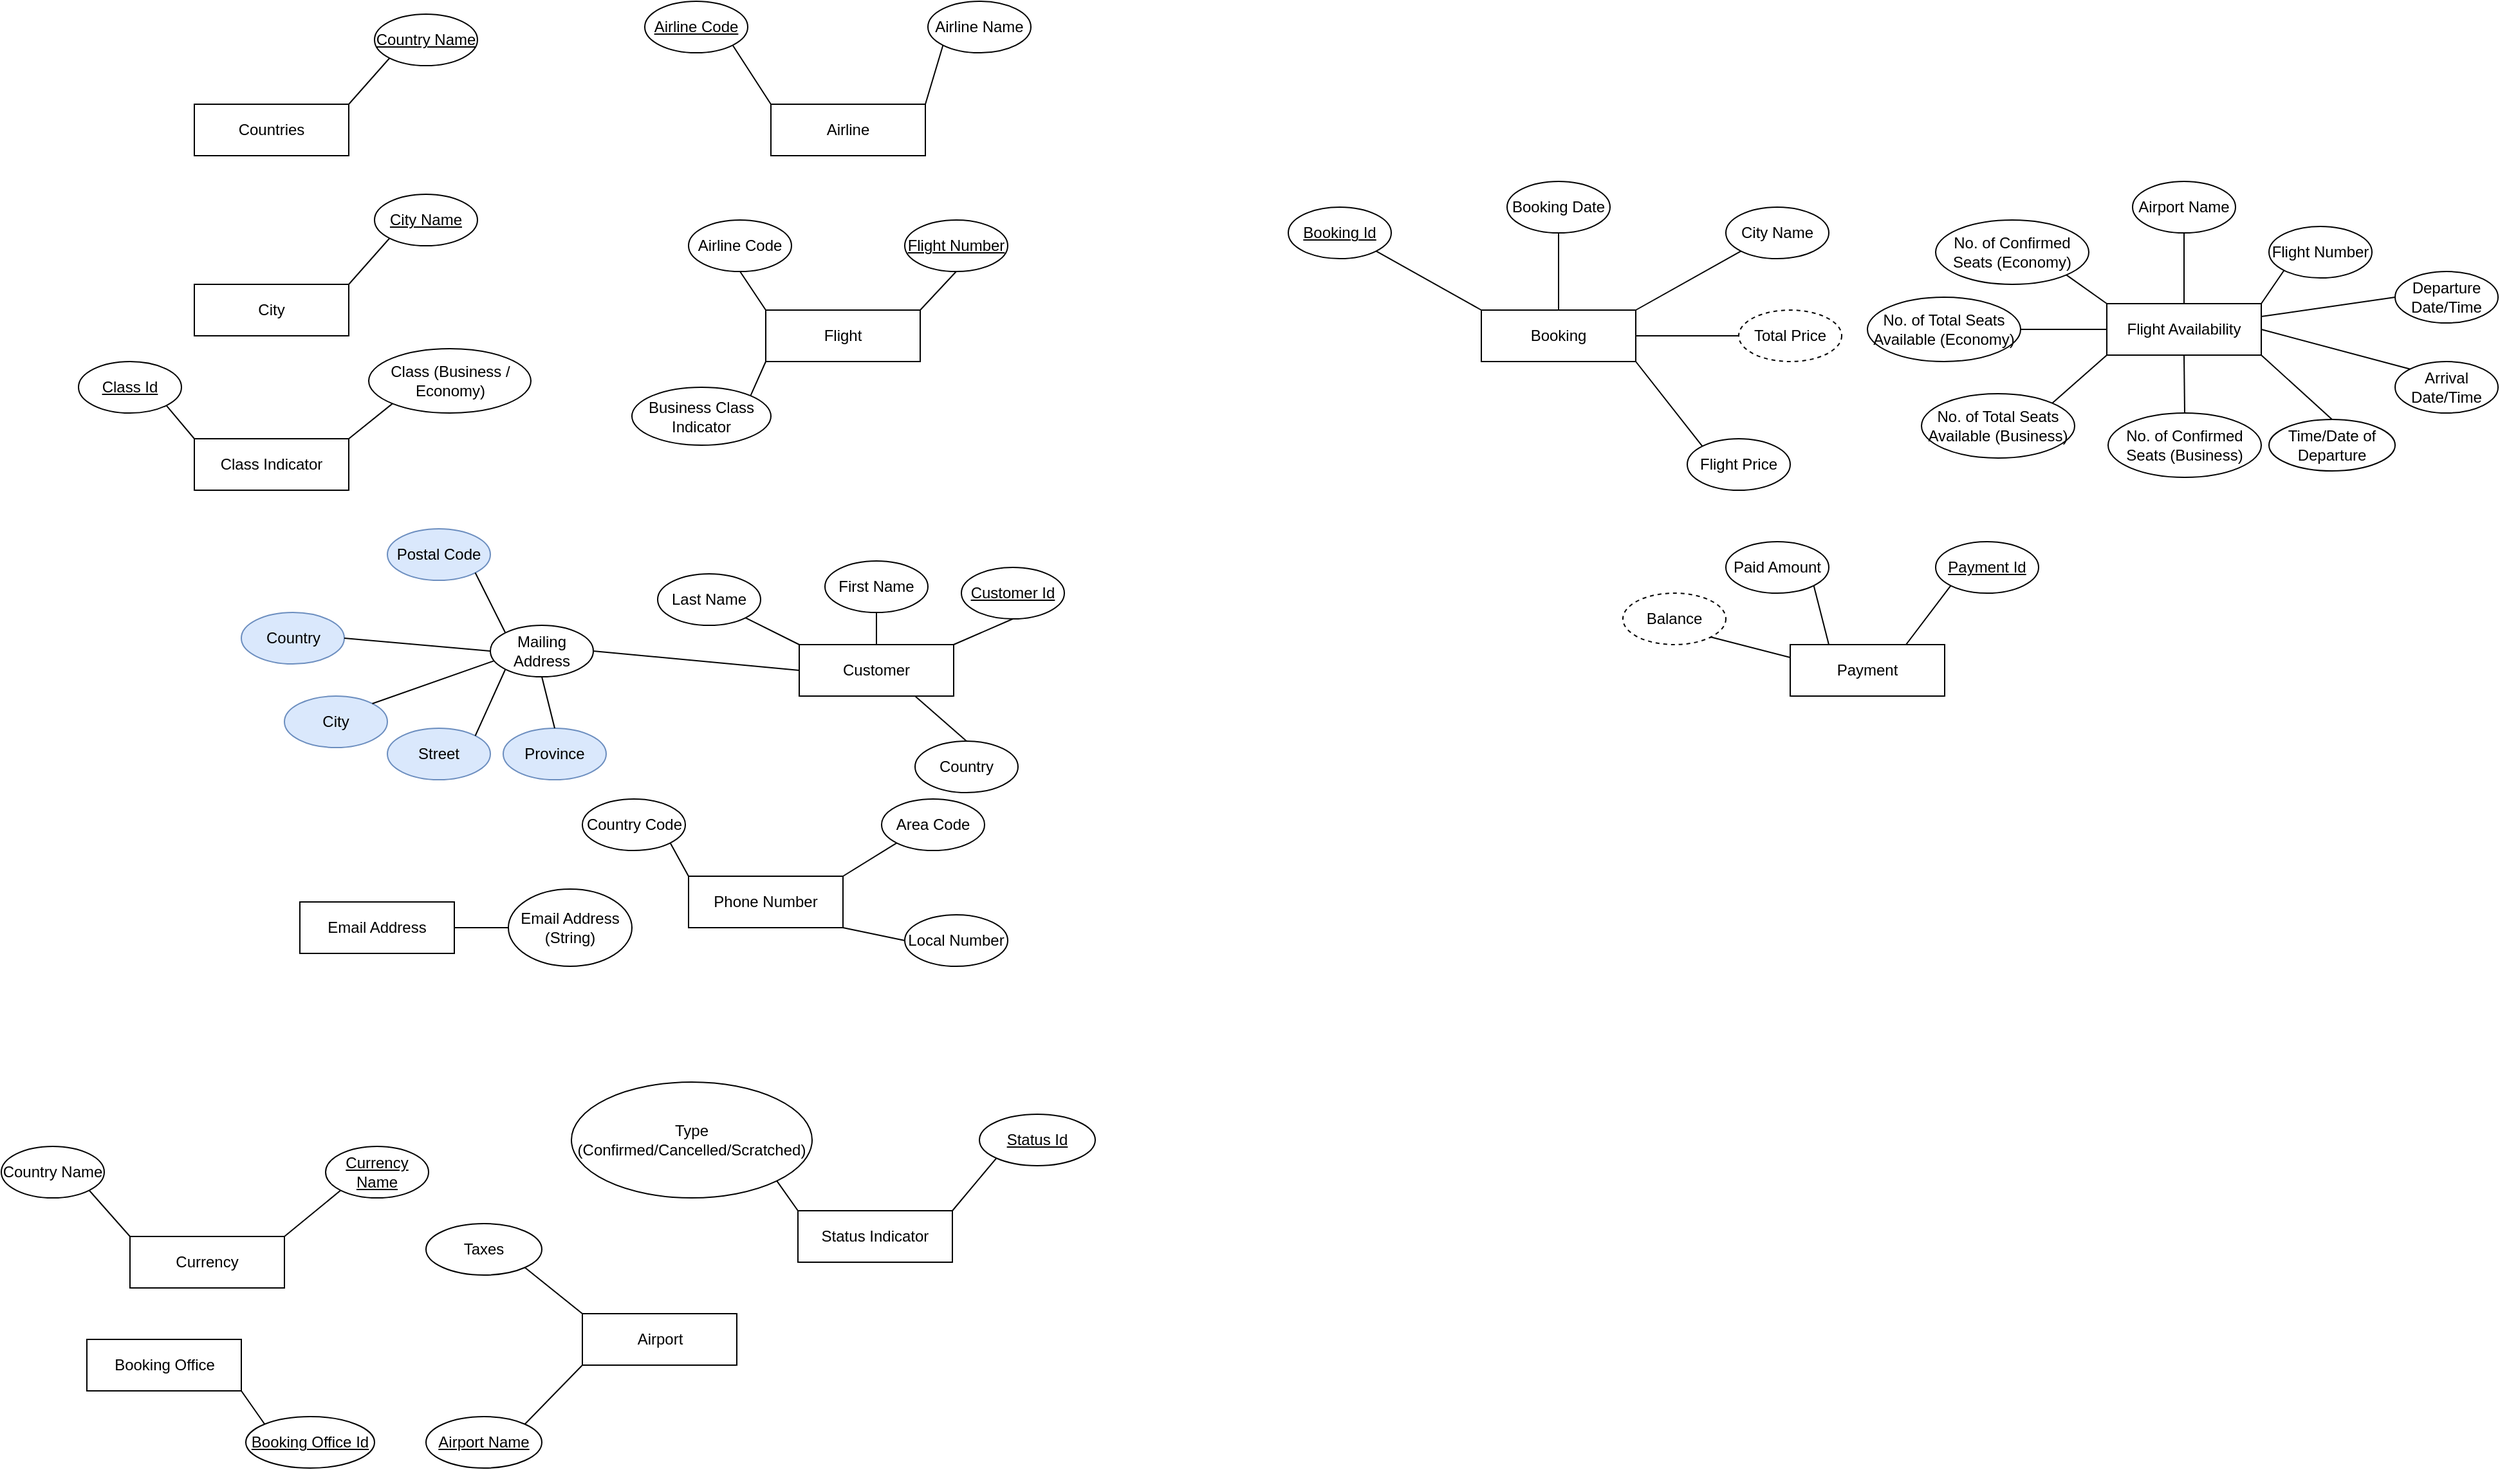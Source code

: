 <mxfile version="20.8.23" type="device" pages="2"><diagram id="C5RBs43oDa-KdzZeNtuy" name="Final Entities and Attributes"><mxGraphModel dx="1674" dy="756" grid="1" gridSize="10" guides="1" tooltips="1" connect="1" arrows="1" fold="1" page="1" pageScale="1" pageWidth="827" pageHeight="1169" math="0" shadow="0"><root><mxCell id="WIyWlLk6GJQsqaUBKTNV-0"/><mxCell id="WIyWlLk6GJQsqaUBKTNV-1" parent="WIyWlLk6GJQsqaUBKTNV-0"/><mxCell id="pTffTx6ENidQU28ZUZs4-0" value="Countries" style="rounded=0;whiteSpace=wrap;html=1;" parent="WIyWlLk6GJQsqaUBKTNV-1" vertex="1"><mxGeometry x="160" y="80" width="120" height="40" as="geometry"/></mxCell><mxCell id="pTffTx6ENidQU28ZUZs4-1" value="&lt;u&gt;Country Name&lt;/u&gt;" style="ellipse;whiteSpace=wrap;html=1;" parent="WIyWlLk6GJQsqaUBKTNV-1" vertex="1"><mxGeometry x="300" y="10" width="80" height="40" as="geometry"/></mxCell><mxCell id="pTffTx6ENidQU28ZUZs4-4" value="" style="endArrow=none;html=1;rounded=0;entryX=0;entryY=1;entryDx=0;entryDy=0;exitX=1;exitY=0;exitDx=0;exitDy=0;" parent="WIyWlLk6GJQsqaUBKTNV-1" source="pTffTx6ENidQU28ZUZs4-0" target="pTffTx6ENidQU28ZUZs4-1" edge="1"><mxGeometry width="50" height="50" relative="1" as="geometry"><mxPoint x="300" y="140" as="sourcePoint"/><mxPoint x="350" y="90" as="targetPoint"/><Array as="points"/></mxGeometry></mxCell><mxCell id="pmXRwlic3QZNZ5kluQzK-9" value="Airline Name" style="ellipse;whiteSpace=wrap;html=1;" parent="WIyWlLk6GJQsqaUBKTNV-1" vertex="1"><mxGeometry x="730" width="80" height="40" as="geometry"/></mxCell><mxCell id="pmXRwlic3QZNZ5kluQzK-10" value="Airline" style="rounded=0;whiteSpace=wrap;html=1;" parent="WIyWlLk6GJQsqaUBKTNV-1" vertex="1"><mxGeometry x="608" y="80" width="120" height="40" as="geometry"/></mxCell><mxCell id="pmXRwlic3QZNZ5kluQzK-11" value="" style="endArrow=none;html=1;rounded=0;entryX=0;entryY=1;entryDx=0;entryDy=0;exitX=1;exitY=0;exitDx=0;exitDy=0;" parent="WIyWlLk6GJQsqaUBKTNV-1" source="pmXRwlic3QZNZ5kluQzK-10" target="pmXRwlic3QZNZ5kluQzK-9" edge="1"><mxGeometry width="50" height="50" relative="1" as="geometry"><mxPoint x="748" y="150" as="sourcePoint"/><mxPoint x="760" y="44" as="targetPoint"/><Array as="points"/></mxGeometry></mxCell><mxCell id="X-O8II1hi-Lp1mQzxFgF-56" value="Flight" style="rounded=0;whiteSpace=wrap;html=1;" parent="WIyWlLk6GJQsqaUBKTNV-1" vertex="1"><mxGeometry x="604" y="240" width="120" height="40" as="geometry"/></mxCell><mxCell id="X-O8II1hi-Lp1mQzxFgF-57" value="Airline Code" style="ellipse;whiteSpace=wrap;html=1;" parent="WIyWlLk6GJQsqaUBKTNV-1" vertex="1"><mxGeometry x="544" y="170" width="80" height="40" as="geometry"/></mxCell><mxCell id="X-O8II1hi-Lp1mQzxFgF-58" value="&lt;u&gt;Flight Number&lt;/u&gt;" style="ellipse;whiteSpace=wrap;html=1;" parent="WIyWlLk6GJQsqaUBKTNV-1" vertex="1"><mxGeometry x="712" y="170" width="80" height="40" as="geometry"/></mxCell><mxCell id="X-O8II1hi-Lp1mQzxFgF-59" value="" style="endArrow=none;html=1;rounded=0;entryX=0;entryY=0;entryDx=0;entryDy=0;exitX=0.5;exitY=1;exitDx=0;exitDy=0;" parent="WIyWlLk6GJQsqaUBKTNV-1" source="X-O8II1hi-Lp1mQzxFgF-57" target="X-O8II1hi-Lp1mQzxFgF-56" edge="1"><mxGeometry width="50" height="50" relative="1" as="geometry"><mxPoint x="319" y="250" as="sourcePoint"/><mxPoint x="404" y="210" as="targetPoint"/><Array as="points"/></mxGeometry></mxCell><mxCell id="X-O8II1hi-Lp1mQzxFgF-60" value="" style="endArrow=none;html=1;rounded=0;entryX=1;entryY=0;entryDx=0;entryDy=0;exitX=0.5;exitY=1;exitDx=0;exitDy=0;" parent="WIyWlLk6GJQsqaUBKTNV-1" source="X-O8II1hi-Lp1mQzxFgF-58" target="X-O8II1hi-Lp1mQzxFgF-56" edge="1"><mxGeometry width="50" height="50" relative="1" as="geometry"><mxPoint x="594" y="220" as="sourcePoint"/><mxPoint x="614" y="250" as="targetPoint"/><Array as="points"/></mxGeometry></mxCell><mxCell id="X-O8II1hi-Lp1mQzxFgF-61" value="&lt;u&gt;Airline Code&lt;/u&gt;" style="ellipse;whiteSpace=wrap;html=1;" parent="WIyWlLk6GJQsqaUBKTNV-1" vertex="1"><mxGeometry x="510" width="80" height="40" as="geometry"/></mxCell><mxCell id="X-O8II1hi-Lp1mQzxFgF-62" value="" style="endArrow=none;html=1;rounded=0;entryX=1;entryY=1;entryDx=0;entryDy=0;exitX=0;exitY=0;exitDx=0;exitDy=0;" parent="WIyWlLk6GJQsqaUBKTNV-1" source="pmXRwlic3QZNZ5kluQzK-10" target="X-O8II1hi-Lp1mQzxFgF-61" edge="1"><mxGeometry width="50" height="50" relative="1" as="geometry"><mxPoint x="738" y="90" as="sourcePoint"/><mxPoint x="782" y="44" as="targetPoint"/><Array as="points"/></mxGeometry></mxCell><mxCell id="X-O8II1hi-Lp1mQzxFgF-63" value="City" style="rounded=0;whiteSpace=wrap;html=1;" parent="WIyWlLk6GJQsqaUBKTNV-1" vertex="1"><mxGeometry x="160" y="220" width="120" height="40" as="geometry"/></mxCell><mxCell id="X-O8II1hi-Lp1mQzxFgF-64" value="&lt;u&gt;City Name&lt;/u&gt;" style="ellipse;whiteSpace=wrap;html=1;" parent="WIyWlLk6GJQsqaUBKTNV-1" vertex="1"><mxGeometry x="300" y="150" width="80" height="40" as="geometry"/></mxCell><mxCell id="X-O8II1hi-Lp1mQzxFgF-65" value="" style="endArrow=none;html=1;rounded=0;exitX=0;exitY=1;exitDx=0;exitDy=0;entryX=1;entryY=0;entryDx=0;entryDy=0;" parent="WIyWlLk6GJQsqaUBKTNV-1" source="X-O8II1hi-Lp1mQzxFgF-64" target="X-O8II1hi-Lp1mQzxFgF-63" edge="1"><mxGeometry width="50" height="50" relative="1" as="geometry"><mxPoint x="290" y="90" as="sourcePoint"/><mxPoint x="300" y="220" as="targetPoint"/><Array as="points"/></mxGeometry></mxCell><mxCell id="X-O8II1hi-Lp1mQzxFgF-66" value="Class Indicator" style="rounded=0;whiteSpace=wrap;html=1;" parent="WIyWlLk6GJQsqaUBKTNV-1" vertex="1"><mxGeometry x="160" y="340" width="120" height="40" as="geometry"/></mxCell><mxCell id="X-O8II1hi-Lp1mQzxFgF-67" value="Class (Business / Economy)" style="ellipse;whiteSpace=wrap;html=1;fontStyle=0" parent="WIyWlLk6GJQsqaUBKTNV-1" vertex="1"><mxGeometry x="295.5" y="270" width="126" height="50" as="geometry"/></mxCell><mxCell id="X-O8II1hi-Lp1mQzxFgF-68" value="" style="endArrow=none;html=1;rounded=0;entryX=1;entryY=0;entryDx=0;entryDy=0;exitX=0;exitY=1;exitDx=0;exitDy=0;" parent="WIyWlLk6GJQsqaUBKTNV-1" source="X-O8II1hi-Lp1mQzxFgF-67" target="X-O8II1hi-Lp1mQzxFgF-66" edge="1"><mxGeometry width="50" height="50" relative="1" as="geometry"><mxPoint x="318" y="200" as="sourcePoint"/><mxPoint x="290" y="230" as="targetPoint"/><Array as="points"/></mxGeometry></mxCell><mxCell id="X-O8II1hi-Lp1mQzxFgF-69" value="Flight Availability" style="rounded=0;whiteSpace=wrap;html=1;" parent="WIyWlLk6GJQsqaUBKTNV-1" vertex="1"><mxGeometry x="1646" y="235" width="120" height="40" as="geometry"/></mxCell><mxCell id="X-O8II1hi-Lp1mQzxFgF-70" value="Flight Number" style="ellipse;whiteSpace=wrap;html=1;" parent="WIyWlLk6GJQsqaUBKTNV-1" vertex="1"><mxGeometry x="1772" y="175" width="80" height="40" as="geometry"/></mxCell><mxCell id="X-O8II1hi-Lp1mQzxFgF-71" value="" style="endArrow=none;html=1;rounded=0;entryX=1;entryY=0;entryDx=0;entryDy=0;exitX=0;exitY=1;exitDx=0;exitDy=0;" parent="WIyWlLk6GJQsqaUBKTNV-1" source="X-O8II1hi-Lp1mQzxFgF-70" target="X-O8II1hi-Lp1mQzxFgF-69" edge="1"><mxGeometry width="50" height="50" relative="1" as="geometry"><mxPoint x="1804" y="115" as="sourcePoint"/><mxPoint x="1776" y="145" as="targetPoint"/><Array as="points"/></mxGeometry></mxCell><mxCell id="X-O8II1hi-Lp1mQzxFgF-72" value="Time/Date of Departure" style="ellipse;whiteSpace=wrap;html=1;" parent="WIyWlLk6GJQsqaUBKTNV-1" vertex="1"><mxGeometry x="1772" y="325" width="98" height="40" as="geometry"/></mxCell><mxCell id="X-O8II1hi-Lp1mQzxFgF-73" value="" style="endArrow=none;html=1;rounded=0;entryX=1;entryY=1;entryDx=0;entryDy=0;exitX=0.5;exitY=0;exitDx=0;exitDy=0;" parent="WIyWlLk6GJQsqaUBKTNV-1" source="X-O8II1hi-Lp1mQzxFgF-72" target="X-O8II1hi-Lp1mQzxFgF-69" edge="1"><mxGeometry width="50" height="50" relative="1" as="geometry"><mxPoint x="1794" y="219" as="sourcePoint"/><mxPoint x="1776" y="245" as="targetPoint"/><Array as="points"/></mxGeometry></mxCell><mxCell id="X-O8II1hi-Lp1mQzxFgF-74" value="No. of Total Seats Available (Business)" style="ellipse;whiteSpace=wrap;html=1;" parent="WIyWlLk6GJQsqaUBKTNV-1" vertex="1"><mxGeometry x="1502" y="305" width="119" height="50" as="geometry"/></mxCell><mxCell id="X-O8II1hi-Lp1mQzxFgF-75" value="" style="endArrow=none;html=1;rounded=0;entryX=0;entryY=1;entryDx=0;entryDy=0;exitX=1;exitY=0;exitDx=0;exitDy=0;" parent="WIyWlLk6GJQsqaUBKTNV-1" source="X-O8II1hi-Lp1mQzxFgF-74" target="X-O8II1hi-Lp1mQzxFgF-69" edge="1"><mxGeometry width="50" height="50" relative="1" as="geometry"><mxPoint x="1715" y="325" as="sourcePoint"/><mxPoint x="1716" y="285" as="targetPoint"/><Array as="points"/></mxGeometry></mxCell><mxCell id="X-O8II1hi-Lp1mQzxFgF-76" value="No. of Total Seats Available (Economy)" style="ellipse;whiteSpace=wrap;html=1;" parent="WIyWlLk6GJQsqaUBKTNV-1" vertex="1"><mxGeometry x="1460" y="230" width="119" height="50" as="geometry"/></mxCell><mxCell id="X-O8II1hi-Lp1mQzxFgF-77" value="" style="endArrow=none;html=1;rounded=0;entryX=0;entryY=0.5;entryDx=0;entryDy=0;exitX=1;exitY=0.5;exitDx=0;exitDy=0;" parent="WIyWlLk6GJQsqaUBKTNV-1" source="X-O8II1hi-Lp1mQzxFgF-76" target="X-O8II1hi-Lp1mQzxFgF-69" edge="1"><mxGeometry width="50" height="50" relative="1" as="geometry"><mxPoint x="1610" y="255" as="sourcePoint"/><mxPoint x="1656" y="285" as="targetPoint"/><Array as="points"/></mxGeometry></mxCell><mxCell id="X-O8II1hi-Lp1mQzxFgF-78" value="No. of Confirmed Seats (Business)" style="ellipse;whiteSpace=wrap;html=1;" parent="WIyWlLk6GJQsqaUBKTNV-1" vertex="1"><mxGeometry x="1647" y="320" width="119" height="50" as="geometry"/></mxCell><mxCell id="X-O8II1hi-Lp1mQzxFgF-79" value="" style="endArrow=none;html=1;rounded=0;entryX=0.5;entryY=1;entryDx=0;entryDy=0;exitX=0.5;exitY=0;exitDx=0;exitDy=0;" parent="WIyWlLk6GJQsqaUBKTNV-1" source="X-O8II1hi-Lp1mQzxFgF-78" target="X-O8II1hi-Lp1mQzxFgF-69" edge="1"><mxGeometry width="50" height="50" relative="1" as="geometry"><mxPoint x="1613" y="322" as="sourcePoint"/><mxPoint x="1656" y="285" as="targetPoint"/><Array as="points"/></mxGeometry></mxCell><mxCell id="X-O8II1hi-Lp1mQzxFgF-80" value="No. of Confirmed Seats (Economy)" style="ellipse;whiteSpace=wrap;html=1;" parent="WIyWlLk6GJQsqaUBKTNV-1" vertex="1"><mxGeometry x="1513" y="170" width="119" height="50" as="geometry"/></mxCell><mxCell id="X-O8II1hi-Lp1mQzxFgF-81" value="" style="endArrow=none;html=1;rounded=0;exitX=1;exitY=1;exitDx=0;exitDy=0;entryX=0;entryY=0;entryDx=0;entryDy=0;" parent="WIyWlLk6GJQsqaUBKTNV-1" source="X-O8II1hi-Lp1mQzxFgF-80" target="X-O8II1hi-Lp1mQzxFgF-69" edge="1"><mxGeometry width="50" height="50" relative="1" as="geometry"><mxPoint x="1596" y="265" as="sourcePoint"/><mxPoint x="1642" y="235" as="targetPoint"/><Array as="points"/></mxGeometry></mxCell><mxCell id="X-O8II1hi-Lp1mQzxFgF-82" value="Customer" style="rounded=0;whiteSpace=wrap;html=1;" parent="WIyWlLk6GJQsqaUBKTNV-1" vertex="1"><mxGeometry x="630" y="500" width="120" height="40" as="geometry"/></mxCell><mxCell id="X-O8II1hi-Lp1mQzxFgF-83" value="&lt;u&gt;Customer Id&lt;/u&gt;" style="ellipse;whiteSpace=wrap;html=1;" parent="WIyWlLk6GJQsqaUBKTNV-1" vertex="1"><mxGeometry x="756" y="440" width="80" height="40" as="geometry"/></mxCell><mxCell id="X-O8II1hi-Lp1mQzxFgF-84" value="" style="endArrow=none;html=1;rounded=0;entryX=1;entryY=0;entryDx=0;entryDy=0;exitX=0.5;exitY=1;exitDx=0;exitDy=0;" parent="WIyWlLk6GJQsqaUBKTNV-1" source="X-O8II1hi-Lp1mQzxFgF-83" target="X-O8II1hi-Lp1mQzxFgF-82" edge="1"><mxGeometry width="50" height="50" relative="1" as="geometry"><mxPoint x="1023" y="457" as="sourcePoint"/><mxPoint x="1066" y="420" as="targetPoint"/><Array as="points"/></mxGeometry></mxCell><mxCell id="X-O8II1hi-Lp1mQzxFgF-85" value="First Name" style="ellipse;whiteSpace=wrap;html=1;" parent="WIyWlLk6GJQsqaUBKTNV-1" vertex="1"><mxGeometry x="650" y="435" width="80" height="40" as="geometry"/></mxCell><mxCell id="X-O8II1hi-Lp1mQzxFgF-86" value="" style="endArrow=none;html=1;rounded=0;entryX=0.5;entryY=0;entryDx=0;entryDy=0;exitX=0.5;exitY=1;exitDx=0;exitDy=0;" parent="WIyWlLk6GJQsqaUBKTNV-1" source="X-O8II1hi-Lp1mQzxFgF-85" target="X-O8II1hi-Lp1mQzxFgF-82" edge="1"><mxGeometry width="50" height="50" relative="1" as="geometry"><mxPoint x="806" y="490" as="sourcePoint"/><mxPoint x="760" y="510" as="targetPoint"/><Array as="points"/></mxGeometry></mxCell><mxCell id="X-O8II1hi-Lp1mQzxFgF-87" value="Last Name" style="ellipse;whiteSpace=wrap;html=1;" parent="WIyWlLk6GJQsqaUBKTNV-1" vertex="1"><mxGeometry x="520" y="445" width="80" height="40" as="geometry"/></mxCell><mxCell id="X-O8II1hi-Lp1mQzxFgF-92" value="" style="endArrow=none;html=1;rounded=0;entryX=0;entryY=0;entryDx=0;entryDy=0;exitX=1;exitY=1;exitDx=0;exitDy=0;" parent="WIyWlLk6GJQsqaUBKTNV-1" source="X-O8II1hi-Lp1mQzxFgF-87" target="X-O8II1hi-Lp1mQzxFgF-82" edge="1"><mxGeometry width="50" height="50" relative="1" as="geometry"><mxPoint x="610" y="555" as="sourcePoint"/><mxPoint x="640" y="550" as="targetPoint"/><Array as="points"/></mxGeometry></mxCell><mxCell id="X-O8II1hi-Lp1mQzxFgF-93" value="Country" style="ellipse;whiteSpace=wrap;html=1;" parent="WIyWlLk6GJQsqaUBKTNV-1" vertex="1"><mxGeometry x="720" y="575" width="80" height="40" as="geometry"/></mxCell><mxCell id="X-O8II1hi-Lp1mQzxFgF-94" value="" style="endArrow=none;html=1;rounded=0;entryX=0.75;entryY=1;entryDx=0;entryDy=0;exitX=0.5;exitY=0;exitDx=0;exitDy=0;" parent="WIyWlLk6GJQsqaUBKTNV-1" source="X-O8II1hi-Lp1mQzxFgF-93" target="X-O8II1hi-Lp1mQzxFgF-82" edge="1"><mxGeometry width="50" height="50" relative="1" as="geometry"><mxPoint x="806" y="490" as="sourcePoint"/><mxPoint x="760" y="510" as="targetPoint"/><Array as="points"/></mxGeometry></mxCell><mxCell id="X-O8II1hi-Lp1mQzxFgF-96" value="Street" style="ellipse;whiteSpace=wrap;html=1;fillColor=#dae8fc;strokeColor=#6c8ebf;" parent="WIyWlLk6GJQsqaUBKTNV-1" vertex="1"><mxGeometry x="310" y="565" width="80" height="40" as="geometry"/></mxCell><mxCell id="X-O8II1hi-Lp1mQzxFgF-97" value="City" style="ellipse;whiteSpace=wrap;html=1;fillColor=#dae8fc;strokeColor=#6c8ebf;" parent="WIyWlLk6GJQsqaUBKTNV-1" vertex="1"><mxGeometry x="230" y="540" width="80" height="40" as="geometry"/></mxCell><mxCell id="X-O8II1hi-Lp1mQzxFgF-98" value="Province" style="ellipse;whiteSpace=wrap;html=1;fillColor=#dae8fc;strokeColor=#6c8ebf;" parent="WIyWlLk6GJQsqaUBKTNV-1" vertex="1"><mxGeometry x="400" y="565" width="80" height="40" as="geometry"/></mxCell><mxCell id="X-O8II1hi-Lp1mQzxFgF-99" value="Postal Code" style="ellipse;whiteSpace=wrap;html=1;fillColor=#dae8fc;strokeColor=#6c8ebf;" parent="WIyWlLk6GJQsqaUBKTNV-1" vertex="1"><mxGeometry x="310" y="410" width="80" height="40" as="geometry"/></mxCell><mxCell id="X-O8II1hi-Lp1mQzxFgF-100" value="Country" style="ellipse;whiteSpace=wrap;html=1;fillColor=#dae8fc;strokeColor=#6c8ebf;" parent="WIyWlLk6GJQsqaUBKTNV-1" vertex="1"><mxGeometry x="196.5" y="475" width="80" height="40" as="geometry"/></mxCell><mxCell id="X-O8II1hi-Lp1mQzxFgF-101" value="" style="endArrow=none;html=1;rounded=0;entryX=0.033;entryY=0.692;entryDx=0;entryDy=0;exitX=1;exitY=0;exitDx=0;exitDy=0;entryPerimeter=0;" parent="WIyWlLk6GJQsqaUBKTNV-1" source="X-O8II1hi-Lp1mQzxFgF-97" target="bYGPgWL-TbPc0SpYwCAM-0" edge="1"><mxGeometry width="50" height="50" relative="1" as="geometry"><mxPoint x="190" y="560" as="sourcePoint"/><mxPoint x="160" y="690" as="targetPoint"/><Array as="points"/></mxGeometry></mxCell><mxCell id="X-O8II1hi-Lp1mQzxFgF-102" value="" style="endArrow=none;html=1;rounded=0;entryX=1;entryY=0;entryDx=0;entryDy=0;exitX=0;exitY=1;exitDx=0;exitDy=0;" parent="WIyWlLk6GJQsqaUBKTNV-1" source="bYGPgWL-TbPc0SpYwCAM-0" target="X-O8II1hi-Lp1mQzxFgF-96" edge="1"><mxGeometry width="50" height="50" relative="1" as="geometry"><mxPoint x="250" y="690" as="sourcePoint"/><mxPoint x="210" y="535" as="targetPoint"/><Array as="points"/></mxGeometry></mxCell><mxCell id="X-O8II1hi-Lp1mQzxFgF-103" value="" style="endArrow=none;html=1;rounded=0;entryX=0.5;entryY=0;entryDx=0;entryDy=0;exitX=0.5;exitY=1;exitDx=0;exitDy=0;" parent="WIyWlLk6GJQsqaUBKTNV-1" source="bYGPgWL-TbPc0SpYwCAM-0" target="X-O8II1hi-Lp1mQzxFgF-98" edge="1"><mxGeometry width="50" height="50" relative="1" as="geometry"><mxPoint x="250" y="730" as="sourcePoint"/><mxPoint x="300" y="670" as="targetPoint"/><Array as="points"/></mxGeometry></mxCell><mxCell id="X-O8II1hi-Lp1mQzxFgF-104" value="" style="endArrow=none;html=1;rounded=0;entryX=1;entryY=1;entryDx=0;entryDy=0;exitX=0;exitY=0;exitDx=0;exitDy=0;" parent="WIyWlLk6GJQsqaUBKTNV-1" source="bYGPgWL-TbPc0SpYwCAM-0" target="X-O8II1hi-Lp1mQzxFgF-99" edge="1"><mxGeometry width="50" height="50" relative="1" as="geometry"><mxPoint x="190" y="730" as="sourcePoint"/><mxPoint x="310" y="680" as="targetPoint"/><Array as="points"/></mxGeometry></mxCell><mxCell id="X-O8II1hi-Lp1mQzxFgF-105" value="" style="endArrow=none;html=1;rounded=0;entryX=1;entryY=0.5;entryDx=0;entryDy=0;exitX=0;exitY=0.5;exitDx=0;exitDy=0;" parent="WIyWlLk6GJQsqaUBKTNV-1" source="bYGPgWL-TbPc0SpYwCAM-0" target="X-O8II1hi-Lp1mQzxFgF-100" edge="1"><mxGeometry width="50" height="50" relative="1" as="geometry"><mxPoint x="130" y="710" as="sourcePoint"/><mxPoint x="190" y="780" as="targetPoint"/><Array as="points"/></mxGeometry></mxCell><mxCell id="X-O8II1hi-Lp1mQzxFgF-106" value="Phone Number" style="rounded=0;whiteSpace=wrap;html=1;" parent="WIyWlLk6GJQsqaUBKTNV-1" vertex="1"><mxGeometry x="544" y="680" width="120" height="40" as="geometry"/></mxCell><mxCell id="X-O8II1hi-Lp1mQzxFgF-107" value="Country Code" style="ellipse;whiteSpace=wrap;html=1;" parent="WIyWlLk6GJQsqaUBKTNV-1" vertex="1"><mxGeometry x="461.5" y="620" width="80" height="40" as="geometry"/></mxCell><mxCell id="X-O8II1hi-Lp1mQzxFgF-108" value="Area Code" style="ellipse;whiteSpace=wrap;html=1;" parent="WIyWlLk6GJQsqaUBKTNV-1" vertex="1"><mxGeometry x="694" y="620" width="80" height="40" as="geometry"/></mxCell><mxCell id="X-O8II1hi-Lp1mQzxFgF-109" value="Local Number" style="ellipse;whiteSpace=wrap;html=1;" parent="WIyWlLk6GJQsqaUBKTNV-1" vertex="1"><mxGeometry x="712" y="710" width="80" height="40" as="geometry"/></mxCell><mxCell id="X-O8II1hi-Lp1mQzxFgF-110" value="" style="endArrow=none;html=1;rounded=0;entryX=0;entryY=0;entryDx=0;entryDy=0;exitX=1;exitY=1;exitDx=0;exitDy=0;" parent="WIyWlLk6GJQsqaUBKTNV-1" source="X-O8II1hi-Lp1mQzxFgF-107" target="X-O8II1hi-Lp1mQzxFgF-106" edge="1"><mxGeometry width="50" height="50" relative="1" as="geometry"><mxPoint x="260" y="700" as="sourcePoint"/><mxPoint x="300" y="670" as="targetPoint"/><Array as="points"/></mxGeometry></mxCell><mxCell id="X-O8II1hi-Lp1mQzxFgF-111" value="" style="endArrow=none;html=1;rounded=0;entryX=1;entryY=0;entryDx=0;entryDy=0;exitX=0;exitY=1;exitDx=0;exitDy=0;" parent="WIyWlLk6GJQsqaUBKTNV-1" source="X-O8II1hi-Lp1mQzxFgF-108" target="X-O8II1hi-Lp1mQzxFgF-106" edge="1"><mxGeometry width="50" height="50" relative="1" as="geometry"><mxPoint x="540" y="664" as="sourcePoint"/><mxPoint x="554" y="690" as="targetPoint"/><Array as="points"/></mxGeometry></mxCell><mxCell id="X-O8II1hi-Lp1mQzxFgF-112" value="" style="endArrow=none;html=1;rounded=0;entryX=1;entryY=1;entryDx=0;entryDy=0;exitX=0;exitY=0.5;exitDx=0;exitDy=0;" parent="WIyWlLk6GJQsqaUBKTNV-1" source="X-O8II1hi-Lp1mQzxFgF-109" target="X-O8II1hi-Lp1mQzxFgF-106" edge="1"><mxGeometry width="50" height="50" relative="1" as="geometry"><mxPoint x="716" y="664" as="sourcePoint"/><mxPoint x="674" y="690" as="targetPoint"/><Array as="points"/></mxGeometry></mxCell><mxCell id="X-O8II1hi-Lp1mQzxFgF-113" value="Email Address" style="rounded=0;whiteSpace=wrap;html=1;" parent="WIyWlLk6GJQsqaUBKTNV-1" vertex="1"><mxGeometry x="242" y="700" width="120" height="40" as="geometry"/></mxCell><mxCell id="X-O8II1hi-Lp1mQzxFgF-114" value="Email Address (String)" style="ellipse;whiteSpace=wrap;html=1;" parent="WIyWlLk6GJQsqaUBKTNV-1" vertex="1"><mxGeometry x="404" y="690" width="96" height="60" as="geometry"/></mxCell><mxCell id="X-O8II1hi-Lp1mQzxFgF-115" value="" style="endArrow=none;html=1;rounded=0;entryX=1;entryY=0.5;entryDx=0;entryDy=0;exitX=0;exitY=0.5;exitDx=0;exitDy=0;" parent="WIyWlLk6GJQsqaUBKTNV-1" source="X-O8II1hi-Lp1mQzxFgF-114" target="X-O8II1hi-Lp1mQzxFgF-113" edge="1"><mxGeometry width="50" height="50" relative="1" as="geometry"><mxPoint x="420" y="670" as="sourcePoint"/><mxPoint x="372" y="660" as="targetPoint"/><Array as="points"/></mxGeometry></mxCell><mxCell id="X-O8II1hi-Lp1mQzxFgF-116" value="Currency" style="rounded=0;whiteSpace=wrap;html=1;" parent="WIyWlLk6GJQsqaUBKTNV-1" vertex="1"><mxGeometry x="110" y="960" width="120" height="40" as="geometry"/></mxCell><mxCell id="X-O8II1hi-Lp1mQzxFgF-117" value="Status Indicator" style="rounded=0;whiteSpace=wrap;html=1;" parent="WIyWlLk6GJQsqaUBKTNV-1" vertex="1"><mxGeometry x="629" y="940" width="120" height="40" as="geometry"/></mxCell><mxCell id="X-O8II1hi-Lp1mQzxFgF-118" value="Booking" style="rounded=0;whiteSpace=wrap;html=1;" parent="WIyWlLk6GJQsqaUBKTNV-1" vertex="1"><mxGeometry x="1160" y="240" width="120" height="40" as="geometry"/></mxCell><mxCell id="X-O8II1hi-Lp1mQzxFgF-123" value="Airport" style="rounded=0;whiteSpace=wrap;html=1;" parent="WIyWlLk6GJQsqaUBKTNV-1" vertex="1"><mxGeometry x="461.5" y="1020" width="120" height="40" as="geometry"/></mxCell><mxCell id="X-O8II1hi-Lp1mQzxFgF-124" value="Booking Office" style="rounded=0;whiteSpace=wrap;html=1;" parent="WIyWlLk6GJQsqaUBKTNV-1" vertex="1"><mxGeometry x="76.5" y="1040" width="120" height="40" as="geometry"/></mxCell><mxCell id="X-O8II1hi-Lp1mQzxFgF-125" value="Type (Confirmed/Cancelled/Scratched)" style="ellipse;whiteSpace=wrap;html=1;fontStyle=0" parent="WIyWlLk6GJQsqaUBKTNV-1" vertex="1"><mxGeometry x="453" y="840" width="187" height="90" as="geometry"/></mxCell><mxCell id="X-O8II1hi-Lp1mQzxFgF-126" value="" style="endArrow=none;html=1;rounded=0;entryX=1;entryY=1;entryDx=0;entryDy=0;exitX=0;exitY=0;exitDx=0;exitDy=0;" parent="WIyWlLk6GJQsqaUBKTNV-1" source="X-O8II1hi-Lp1mQzxFgF-117" target="X-O8II1hi-Lp1mQzxFgF-125" edge="1"><mxGeometry width="50" height="50" relative="1" as="geometry"><mxPoint x="716" y="800" as="sourcePoint"/><mxPoint x="674" y="800" as="targetPoint"/><Array as="points"/></mxGeometry></mxCell><mxCell id="X-O8II1hi-Lp1mQzxFgF-128" value="Taxes" style="ellipse;whiteSpace=wrap;html=1;" parent="WIyWlLk6GJQsqaUBKTNV-1" vertex="1"><mxGeometry x="340" y="950" width="90" height="40" as="geometry"/></mxCell><mxCell id="X-O8II1hi-Lp1mQzxFgF-129" value="" style="endArrow=none;html=1;rounded=0;entryX=0;entryY=0;entryDx=0;entryDy=0;exitX=1;exitY=1;exitDx=0;exitDy=0;" parent="WIyWlLk6GJQsqaUBKTNV-1" source="X-O8II1hi-Lp1mQzxFgF-128" target="X-O8II1hi-Lp1mQzxFgF-123" edge="1"><mxGeometry width="50" height="50" relative="1" as="geometry"><mxPoint x="250" y="900" as="sourcePoint"/><mxPoint x="282" y="874" as="targetPoint"/><Array as="points"/></mxGeometry></mxCell><mxCell id="X-O8II1hi-Lp1mQzxFgF-130" value="Country Name" style="ellipse;whiteSpace=wrap;html=1;" parent="WIyWlLk6GJQsqaUBKTNV-1" vertex="1"><mxGeometry x="10" y="890" width="80" height="40" as="geometry"/></mxCell><mxCell id="X-O8II1hi-Lp1mQzxFgF-131" value="" style="endArrow=none;html=1;rounded=0;entryX=0;entryY=0;entryDx=0;entryDy=0;exitX=1;exitY=1;exitDx=0;exitDy=0;" parent="WIyWlLk6GJQsqaUBKTNV-1" source="X-O8II1hi-Lp1mQzxFgF-130" target="X-O8II1hi-Lp1mQzxFgF-116" edge="1"><mxGeometry width="50" height="50" relative="1" as="geometry"><mxPoint x="190" y="810" as="sourcePoint"/><mxPoint x="180" y="850" as="targetPoint"/><Array as="points"/></mxGeometry></mxCell><mxCell id="X-O8II1hi-Lp1mQzxFgF-134" value="&lt;u&gt;Booking Id&lt;/u&gt;" style="ellipse;whiteSpace=wrap;html=1;" parent="WIyWlLk6GJQsqaUBKTNV-1" vertex="1"><mxGeometry x="1010" y="160" width="80" height="40" as="geometry"/></mxCell><mxCell id="X-O8II1hi-Lp1mQzxFgF-135" value="" style="endArrow=none;html=1;rounded=0;entryX=1;entryY=1;entryDx=0;entryDy=0;exitX=0;exitY=0;exitDx=0;exitDy=0;" parent="WIyWlLk6GJQsqaUBKTNV-1" source="X-O8II1hi-Lp1mQzxFgF-118" target="X-O8II1hi-Lp1mQzxFgF-134" edge="1"><mxGeometry width="50" height="50" relative="1" as="geometry"><mxPoint x="762" y="220" as="sourcePoint"/><mxPoint x="734" y="250" as="targetPoint"/><Array as="points"/></mxGeometry></mxCell><mxCell id="X-O8II1hi-Lp1mQzxFgF-136" value="City Name" style="ellipse;whiteSpace=wrap;html=1;" parent="WIyWlLk6GJQsqaUBKTNV-1" vertex="1"><mxGeometry x="1350" y="160" width="80" height="40" as="geometry"/></mxCell><mxCell id="X-O8II1hi-Lp1mQzxFgF-137" value="" style="endArrow=none;html=1;rounded=0;entryX=1;entryY=0;entryDx=0;entryDy=0;exitX=0;exitY=1;exitDx=0;exitDy=0;" parent="WIyWlLk6GJQsqaUBKTNV-1" source="X-O8II1hi-Lp1mQzxFgF-136" target="X-O8II1hi-Lp1mQzxFgF-118" edge="1"><mxGeometry width="50" height="50" relative="1" as="geometry"><mxPoint x="762" y="220" as="sourcePoint"/><mxPoint x="734" y="250" as="targetPoint"/><Array as="points"/></mxGeometry></mxCell><mxCell id="X-O8II1hi-Lp1mQzxFgF-138" value="Booking Date" style="ellipse;whiteSpace=wrap;html=1;" parent="WIyWlLk6GJQsqaUBKTNV-1" vertex="1"><mxGeometry x="1180" y="140" width="80" height="40" as="geometry"/></mxCell><mxCell id="X-O8II1hi-Lp1mQzxFgF-139" value="" style="endArrow=none;html=1;rounded=0;entryX=0.5;entryY=0;entryDx=0;entryDy=0;exitX=0.5;exitY=1;exitDx=0;exitDy=0;" parent="WIyWlLk6GJQsqaUBKTNV-1" source="X-O8II1hi-Lp1mQzxFgF-138" target="X-O8II1hi-Lp1mQzxFgF-118" edge="1"><mxGeometry width="50" height="50" relative="1" as="geometry"><mxPoint x="1372" y="204" as="sourcePoint"/><mxPoint x="1290" y="250" as="targetPoint"/><Array as="points"/></mxGeometry></mxCell><mxCell id="X-O8II1hi-Lp1mQzxFgF-142" value="Departure&lt;br&gt;Date/Time" style="ellipse;whiteSpace=wrap;html=1;" parent="WIyWlLk6GJQsqaUBKTNV-1" vertex="1"><mxGeometry x="1870" y="210" width="80" height="40" as="geometry"/></mxCell><mxCell id="X-O8II1hi-Lp1mQzxFgF-143" value="" style="endArrow=none;html=1;rounded=0;entryX=0;entryY=0.5;entryDx=0;entryDy=0;exitX=1;exitY=0.25;exitDx=0;exitDy=0;" parent="WIyWlLk6GJQsqaUBKTNV-1" source="X-O8II1hi-Lp1mQzxFgF-69" target="X-O8II1hi-Lp1mQzxFgF-142" edge="1"><mxGeometry width="50" height="50" relative="1" as="geometry"><mxPoint x="1780" y="250" as="sourcePoint"/><mxPoint x="1090" y="270" as="targetPoint"/><Array as="points"/></mxGeometry></mxCell><mxCell id="X-O8II1hi-Lp1mQzxFgF-144" value="Arrival&lt;br&gt;Date/Time" style="ellipse;whiteSpace=wrap;html=1;" parent="WIyWlLk6GJQsqaUBKTNV-1" vertex="1"><mxGeometry x="1870" y="280" width="80" height="40" as="geometry"/></mxCell><mxCell id="X-O8II1hi-Lp1mQzxFgF-145" value="" style="endArrow=none;html=1;rounded=0;exitX=1;exitY=0.5;exitDx=0;exitDy=0;entryX=0;entryY=0;entryDx=0;entryDy=0;" parent="WIyWlLk6GJQsqaUBKTNV-1" source="X-O8II1hi-Lp1mQzxFgF-69" target="X-O8II1hi-Lp1mQzxFgF-144" edge="1"><mxGeometry width="50" height="50" relative="1" as="geometry"><mxPoint x="1170" y="290" as="sourcePoint"/><mxPoint x="1108" y="356" as="targetPoint"/><Array as="points"/></mxGeometry></mxCell><mxCell id="X-O8II1hi-Lp1mQzxFgF-146" value="Flight Price" style="ellipse;whiteSpace=wrap;html=1;" parent="WIyWlLk6GJQsqaUBKTNV-1" vertex="1"><mxGeometry x="1320" y="340" width="80" height="40" as="geometry"/></mxCell><mxCell id="X-O8II1hi-Lp1mQzxFgF-147" value="" style="endArrow=none;html=1;rounded=0;exitX=1;exitY=1;exitDx=0;exitDy=0;entryX=0;entryY=0;entryDx=0;entryDy=0;" parent="WIyWlLk6GJQsqaUBKTNV-1" source="X-O8II1hi-Lp1mQzxFgF-118" target="X-O8II1hi-Lp1mQzxFgF-146" edge="1"><mxGeometry width="50" height="50" relative="1" as="geometry"><mxPoint x="1200" y="290" as="sourcePoint"/><mxPoint x="1200" y="360" as="targetPoint"/><Array as="points"/></mxGeometry></mxCell><mxCell id="WPZeWwBcVNmvOyQz1D_d-0" value="&lt;u&gt;Airport Name&lt;/u&gt;" style="ellipse;whiteSpace=wrap;html=1;" parent="WIyWlLk6GJQsqaUBKTNV-1" vertex="1"><mxGeometry x="340" y="1100" width="90" height="40" as="geometry"/></mxCell><mxCell id="WPZeWwBcVNmvOyQz1D_d-1" value="" style="endArrow=none;html=1;rounded=0;entryX=0;entryY=1;entryDx=0;entryDy=0;exitX=1;exitY=0;exitDx=0;exitDy=0;" parent="WIyWlLk6GJQsqaUBKTNV-1" source="WPZeWwBcVNmvOyQz1D_d-0" target="X-O8II1hi-Lp1mQzxFgF-123" edge="1"><mxGeometry width="50" height="50" relative="1" as="geometry"><mxPoint x="427" y="994" as="sourcePoint"/><mxPoint x="472" y="1030" as="targetPoint"/><Array as="points"/></mxGeometry></mxCell><mxCell id="WPZeWwBcVNmvOyQz1D_d-2" value="&lt;u&gt;Booking Office Id&lt;/u&gt;" style="ellipse;whiteSpace=wrap;html=1;" parent="WIyWlLk6GJQsqaUBKTNV-1" vertex="1"><mxGeometry x="200" y="1100" width="100" height="40" as="geometry"/></mxCell><mxCell id="WPZeWwBcVNmvOyQz1D_d-3" value="" style="endArrow=none;html=1;rounded=0;entryX=0;entryY=0;entryDx=0;entryDy=0;exitX=1;exitY=1;exitDx=0;exitDy=0;" parent="WIyWlLk6GJQsqaUBKTNV-1" source="X-O8II1hi-Lp1mQzxFgF-124" target="WPZeWwBcVNmvOyQz1D_d-2" edge="1"><mxGeometry width="50" height="50" relative="1" as="geometry"><mxPoint x="88" y="934" as="sourcePoint"/><mxPoint x="120" y="970" as="targetPoint"/><Array as="points"/></mxGeometry></mxCell><mxCell id="wpWY_MaSi1HuipU81gGs-0" value="Total Price" style="ellipse;whiteSpace=wrap;html=1;dashed=1;" parent="WIyWlLk6GJQsqaUBKTNV-1" vertex="1"><mxGeometry x="1360" y="240" width="80" height="40" as="geometry"/></mxCell><mxCell id="wpWY_MaSi1HuipU81gGs-1" value="" style="endArrow=none;html=1;rounded=0;exitX=1;exitY=0.5;exitDx=0;exitDy=0;entryX=0;entryY=0.5;entryDx=0;entryDy=0;" parent="WIyWlLk6GJQsqaUBKTNV-1" source="X-O8II1hi-Lp1mQzxFgF-118" target="wpWY_MaSi1HuipU81gGs-0" edge="1"><mxGeometry width="50" height="50" relative="1" as="geometry"><mxPoint x="1290" y="290" as="sourcePoint"/><mxPoint x="1342" y="356" as="targetPoint"/><Array as="points"/></mxGeometry></mxCell><mxCell id="bYGPgWL-TbPc0SpYwCAM-0" value="Mailing Address" style="ellipse;whiteSpace=wrap;html=1;" parent="WIyWlLk6GJQsqaUBKTNV-1" vertex="1"><mxGeometry x="390" y="485" width="80" height="40" as="geometry"/></mxCell><mxCell id="bYGPgWL-TbPc0SpYwCAM-1" value="" style="endArrow=none;html=1;rounded=0;entryX=0;entryY=0.5;entryDx=0;entryDy=0;exitX=1;exitY=0.5;exitDx=0;exitDy=0;" parent="WIyWlLk6GJQsqaUBKTNV-1" source="bYGPgWL-TbPc0SpYwCAM-0" target="X-O8II1hi-Lp1mQzxFgF-82" edge="1"><mxGeometry width="50" height="50" relative="1" as="geometry"><mxPoint x="598" y="489" as="sourcePoint"/><mxPoint x="640" y="510" as="targetPoint"/><Array as="points"/></mxGeometry></mxCell><mxCell id="GZFLpoBt5jmVNAjqeeog-0" value="Business Class Indicator" style="ellipse;whiteSpace=wrap;html=1;" parent="WIyWlLk6GJQsqaUBKTNV-1" vertex="1"><mxGeometry x="500" y="300" width="108" height="45" as="geometry"/></mxCell><mxCell id="GZFLpoBt5jmVNAjqeeog-1" value="" style="endArrow=none;html=1;rounded=0;entryX=1;entryY=0;entryDx=0;entryDy=0;exitX=0;exitY=1;exitDx=0;exitDy=0;" parent="WIyWlLk6GJQsqaUBKTNV-1" source="X-O8II1hi-Lp1mQzxFgF-56" target="GZFLpoBt5jmVNAjqeeog-0" edge="1"><mxGeometry width="50" height="50" relative="1" as="geometry"><mxPoint x="594" y="220" as="sourcePoint"/><mxPoint x="614" y="250" as="targetPoint"/><Array as="points"/></mxGeometry></mxCell><mxCell id="Osihg7R_zlckJCveDyEC-0" value="Currency Name" style="ellipse;whiteSpace=wrap;html=1;fontStyle=4" parent="WIyWlLk6GJQsqaUBKTNV-1" vertex="1"><mxGeometry x="262" y="890" width="80" height="40" as="geometry"/></mxCell><mxCell id="Osihg7R_zlckJCveDyEC-1" value="" style="endArrow=none;html=1;rounded=0;entryX=0;entryY=1;entryDx=0;entryDy=0;exitX=1;exitY=0;exitDx=0;exitDy=0;" parent="WIyWlLk6GJQsqaUBKTNV-1" source="X-O8II1hi-Lp1mQzxFgF-116" target="Osihg7R_zlckJCveDyEC-0" edge="1"><mxGeometry width="50" height="50" relative="1" as="geometry"><mxPoint x="88" y="934" as="sourcePoint"/><mxPoint x="120" y="970" as="targetPoint"/><Array as="points"/></mxGeometry></mxCell><mxCell id="8W9ddv9BOLZsS7veSdJ8-0" value="Status Id" style="ellipse;whiteSpace=wrap;html=1;fontStyle=4" parent="WIyWlLk6GJQsqaUBKTNV-1" vertex="1"><mxGeometry x="770" y="865" width="90" height="40" as="geometry"/></mxCell><mxCell id="8W9ddv9BOLZsS7veSdJ8-1" value="" style="endArrow=none;html=1;rounded=0;entryX=0;entryY=1;entryDx=0;entryDy=0;exitX=1;exitY=0;exitDx=0;exitDy=0;" parent="WIyWlLk6GJQsqaUBKTNV-1" source="X-O8II1hi-Lp1mQzxFgF-117" target="8W9ddv9BOLZsS7veSdJ8-0" edge="1"><mxGeometry width="50" height="50" relative="1" as="geometry"><mxPoint x="639" y="950" as="sourcePoint"/><mxPoint x="622" y="927" as="targetPoint"/><Array as="points"/></mxGeometry></mxCell><mxCell id="8W9ddv9BOLZsS7veSdJ8-2" value="&lt;u&gt;Class Id&lt;/u&gt;" style="ellipse;whiteSpace=wrap;html=1;" parent="WIyWlLk6GJQsqaUBKTNV-1" vertex="1"><mxGeometry x="70" y="280" width="80" height="40" as="geometry"/></mxCell><mxCell id="8W9ddv9BOLZsS7veSdJ8-3" value="" style="endArrow=none;html=1;rounded=0;entryX=0;entryY=0;entryDx=0;entryDy=0;exitX=1;exitY=1;exitDx=0;exitDy=0;" parent="WIyWlLk6GJQsqaUBKTNV-1" source="8W9ddv9BOLZsS7veSdJ8-2" target="X-O8II1hi-Lp1mQzxFgF-66" edge="1"><mxGeometry width="50" height="50" relative="1" as="geometry"><mxPoint x="324" y="323" as="sourcePoint"/><mxPoint x="290" y="350" as="targetPoint"/><Array as="points"/></mxGeometry></mxCell><mxCell id="xBOW0zCER8vcEulMixy_-0" value="Airport Name" style="ellipse;whiteSpace=wrap;html=1;" parent="WIyWlLk6GJQsqaUBKTNV-1" vertex="1"><mxGeometry x="1666" y="140" width="80" height="40" as="geometry"/></mxCell><mxCell id="xBOW0zCER8vcEulMixy_-1" value="" style="endArrow=none;html=1;rounded=0;entryX=0.5;entryY=0;entryDx=0;entryDy=0;exitX=0.5;exitY=1;exitDx=0;exitDy=0;" parent="WIyWlLk6GJQsqaUBKTNV-1" source="xBOW0zCER8vcEulMixy_-0" target="X-O8II1hi-Lp1mQzxFgF-69" edge="1"><mxGeometry width="50" height="50" relative="1" as="geometry"><mxPoint x="1794" y="219" as="sourcePoint"/><mxPoint x="1776" y="245" as="targetPoint"/><Array as="points"/></mxGeometry></mxCell><mxCell id="F0wqm-Uw7hQTV4m5Xrg6-0" value="Payment" style="rounded=0;whiteSpace=wrap;html=1;" parent="WIyWlLk6GJQsqaUBKTNV-1" vertex="1"><mxGeometry x="1400" y="500" width="120" height="40" as="geometry"/></mxCell><mxCell id="F0wqm-Uw7hQTV4m5Xrg6-1" value="&lt;u&gt;Payment Id&lt;/u&gt;" style="ellipse;whiteSpace=wrap;html=1;" parent="WIyWlLk6GJQsqaUBKTNV-1" vertex="1"><mxGeometry x="1513" y="420" width="80" height="40" as="geometry"/></mxCell><mxCell id="3eKc_m4wt1JDkKVqIRjf-0" value="Balance" style="ellipse;whiteSpace=wrap;html=1;dashed=1;" parent="WIyWlLk6GJQsqaUBKTNV-1" vertex="1"><mxGeometry x="1270" y="460" width="80" height="40" as="geometry"/></mxCell><mxCell id="3eKc_m4wt1JDkKVqIRjf-1" value="Paid Amount" style="ellipse;whiteSpace=wrap;html=1;" parent="WIyWlLk6GJQsqaUBKTNV-1" vertex="1"><mxGeometry x="1350" y="420" width="80" height="40" as="geometry"/></mxCell><mxCell id="olr-3nVQOHbw3srjBO0f-0" value="" style="endArrow=none;html=1;rounded=0;exitX=1;exitY=1;exitDx=0;exitDy=0;entryX=0;entryY=0.25;entryDx=0;entryDy=0;" parent="WIyWlLk6GJQsqaUBKTNV-1" source="3eKc_m4wt1JDkKVqIRjf-0" target="F0wqm-Uw7hQTV4m5Xrg6-0" edge="1"><mxGeometry width="50" height="50" relative="1" as="geometry"><mxPoint x="1290" y="290" as="sourcePoint"/><mxPoint x="1342" y="356" as="targetPoint"/><Array as="points"/></mxGeometry></mxCell><mxCell id="olr-3nVQOHbw3srjBO0f-1" value="" style="endArrow=none;html=1;rounded=0;exitX=1;exitY=1;exitDx=0;exitDy=0;entryX=0.25;entryY=0;entryDx=0;entryDy=0;" parent="WIyWlLk6GJQsqaUBKTNV-1" source="3eKc_m4wt1JDkKVqIRjf-1" target="F0wqm-Uw7hQTV4m5Xrg6-0" edge="1"><mxGeometry width="50" height="50" relative="1" as="geometry"><mxPoint x="1348" y="504" as="sourcePoint"/><mxPoint x="1410" y="520" as="targetPoint"/><Array as="points"/></mxGeometry></mxCell><mxCell id="olr-3nVQOHbw3srjBO0f-2" value="" style="endArrow=none;html=1;rounded=0;exitX=0;exitY=1;exitDx=0;exitDy=0;entryX=0.75;entryY=0;entryDx=0;entryDy=0;" parent="WIyWlLk6GJQsqaUBKTNV-1" source="F0wqm-Uw7hQTV4m5Xrg6-1" target="F0wqm-Uw7hQTV4m5Xrg6-0" edge="1"><mxGeometry width="50" height="50" relative="1" as="geometry"><mxPoint x="1428" y="464" as="sourcePoint"/><mxPoint x="1440" y="510" as="targetPoint"/><Array as="points"/></mxGeometry></mxCell></root></mxGraphModel></diagram><diagram id="qT0DWyC1YJEqnhL3K88i" name="Final Conceptual Data Model"><mxGraphModel dx="2524" dy="756" grid="1" gridSize="10" guides="1" tooltips="1" connect="1" arrows="1" fold="1" page="1" pageScale="1" pageWidth="850" pageHeight="1100" math="0" shadow="0"><root><mxCell id="0"/><mxCell id="1" parent="0"/><mxCell id="MEeEus1QL0OM-lUXTy3W-1" value="Countries" style="rounded=0;whiteSpace=wrap;html=1;" parent="1" vertex="1"><mxGeometry x="130" y="80" width="120" height="40" as="geometry"/></mxCell><mxCell id="KnT69-JfaKrpvjThUsP--1" value="Airline" style="rounded=0;whiteSpace=wrap;html=1;" parent="1" vertex="1"><mxGeometry x="736" y="77.5" width="120" height="40" as="geometry"/></mxCell><mxCell id="BgPtlcmOzuFIEqpAdeB0-1" value="City" style="rounded=0;whiteSpace=wrap;html=1;" parent="1" vertex="1"><mxGeometry x="130" y="270" width="120" height="40" as="geometry"/></mxCell><mxCell id="PNYGdH8QpZeQgjsrLe80-1" value="Flight" style="rounded=0;whiteSpace=wrap;html=1;" parent="1" vertex="1"><mxGeometry x="736" y="405" width="120" height="40" as="geometry"/></mxCell><mxCell id="P6DOyY9ibqbsd69CAcse-1" value="Customer" style="rounded=0;whiteSpace=wrap;html=1;" parent="1" vertex="1"><mxGeometry x="736" y="590" width="120" height="40" as="geometry"/></mxCell><mxCell id="Fjf7xwZ54aOasUsGUp-I-1" value="Booking" style="rounded=0;whiteSpace=wrap;html=1;" parent="1" vertex="1"><mxGeometry x="130" y="475" width="120" height="40" as="geometry"/></mxCell><mxCell id="wFsEMAz55KPk4FFvOAl_-1" value="Belongs" style="rhombus;whiteSpace=wrap;html=1;" parent="1" vertex="1"><mxGeometry x="330" y="60" width="80" height="80" as="geometry"/></mxCell><mxCell id="wFsEMAz55KPk4FFvOAl_-4" value="1" style="text;html=1;strokeColor=none;fillColor=none;align=center;verticalAlign=middle;whiteSpace=wrap;rounded=0;" parent="1" vertex="1"><mxGeometry x="390" y="60" width="60" height="30" as="geometry"/></mxCell><mxCell id="wFsEMAz55KPk4FFvOAl_-5" value="1" style="text;html=1;strokeColor=none;fillColor=none;align=center;verticalAlign=middle;whiteSpace=wrap;rounded=0;" parent="1" vertex="1"><mxGeometry x="290" y="60" width="60" height="30" as="geometry"/></mxCell><mxCell id="wFsEMAz55KPk4FFvOAl_-6" value="Contains" style="rhombus;whiteSpace=wrap;html=1;" parent="1" vertex="1"><mxGeometry x="150" y="150" width="80" height="80" as="geometry"/></mxCell><mxCell id="wFsEMAz55KPk4FFvOAl_-9" value="1" style="text;html=1;strokeColor=none;fillColor=none;align=center;verticalAlign=middle;whiteSpace=wrap;rounded=0;" parent="1" vertex="1"><mxGeometry x="120" y="150" width="60" height="30" as="geometry"/></mxCell><mxCell id="wFsEMAz55KPk4FFvOAl_-10" value="N" style="text;html=1;strokeColor=none;fillColor=none;align=center;verticalAlign=middle;whiteSpace=wrap;rounded=0;" parent="1" vertex="1"><mxGeometry x="120" y="200" width="60" height="30" as="geometry"/></mxCell><mxCell id="8BF0Nre5Pasxd2c0DVAk-1" value="Creates" style="rhombus;whiteSpace=wrap;html=1;" parent="1" vertex="1"><mxGeometry x="756" y="170" width="80" height="80" as="geometry"/></mxCell><mxCell id="8BF0Nre5Pasxd2c0DVAk-4" value="1" style="text;html=1;strokeColor=none;fillColor=none;align=center;verticalAlign=middle;whiteSpace=wrap;rounded=0;" parent="1" vertex="1"><mxGeometry x="736" y="160" width="60" height="30" as="geometry"/></mxCell><mxCell id="8BF0Nre5Pasxd2c0DVAk-5" value="N" style="text;html=1;strokeColor=none;fillColor=none;align=center;verticalAlign=middle;whiteSpace=wrap;rounded=0;" parent="1" vertex="1"><mxGeometry x="736" y="220" width="60" height="30" as="geometry"/></mxCell><mxCell id="BbXl5dqPFm7z2Dr2zLGb-1" value="Includes" style="rhombus;whiteSpace=wrap;html=1;" parent="1" vertex="1"><mxGeometry x="150" y="355" width="80" height="80" as="geometry"/></mxCell><mxCell id="mWn9UXLW-9WuZQTBb9KR-1" value="M" style="text;html=1;strokeColor=none;fillColor=none;align=center;verticalAlign=middle;whiteSpace=wrap;rounded=0;" parent="1" vertex="1"><mxGeometry x="120" y="355" width="60" height="30" as="geometry"/></mxCell><mxCell id="mWn9UXLW-9WuZQTBb9KR-2" value="N" style="text;html=1;strokeColor=none;fillColor=none;align=center;verticalAlign=middle;whiteSpace=wrap;rounded=0;" parent="1" vertex="1"><mxGeometry x="120" y="405" width="60" height="30" as="geometry"/></mxCell><mxCell id="ms7W4ILc4jJrimCmBh8p-4" value="1" style="text;html=1;strokeColor=none;fillColor=none;align=center;verticalAlign=middle;whiteSpace=wrap;rounded=0;" parent="1" vertex="1"><mxGeometry x="210" y="660" width="60" height="30" as="geometry"/></mxCell><mxCell id="ms7W4ILc4jJrimCmBh8p-5" value="N" style="text;html=1;strokeColor=none;fillColor=none;align=center;verticalAlign=middle;whiteSpace=wrap;rounded=0;" parent="1" vertex="1"><mxGeometry x="210" y="590" width="60" height="30" as="geometry"/></mxCell><mxCell id="4U16xWemnGMgACnRalYi-4" value="N" style="text;html=1;strokeColor=none;fillColor=none;align=center;verticalAlign=middle;whiteSpace=wrap;rounded=0;" parent="1" vertex="1"><mxGeometry y="435" width="60" height="30" as="geometry"/></mxCell><mxCell id="4U16xWemnGMgACnRalYi-5" value="1" style="text;html=1;strokeColor=none;fillColor=none;align=center;verticalAlign=middle;whiteSpace=wrap;rounded=0;" parent="1" vertex="1"><mxGeometry x="-60" y="435" width="60" height="30" as="geometry"/></mxCell><mxCell id="qnCnfxWZF4OTUfHBLYt9-1" value="Holds" style="rhombus;whiteSpace=wrap;html=1;" parent="1" vertex="1"><mxGeometry x="756" y="465" width="80" height="80" as="geometry"/></mxCell><mxCell id="qnCnfxWZF4OTUfHBLYt9-4" value="N" style="text;html=1;strokeColor=none;fillColor=none;align=center;verticalAlign=middle;whiteSpace=wrap;rounded=0;" parent="1" vertex="1"><mxGeometry x="720" y="470" width="60" height="30" as="geometry"/></mxCell><mxCell id="qnCnfxWZF4OTUfHBLYt9-5" value="M" style="text;html=1;strokeColor=none;fillColor=none;align=center;verticalAlign=middle;whiteSpace=wrap;rounded=0;" parent="1" vertex="1"><mxGeometry x="720" y="515" width="60" height="30" as="geometry"/></mxCell><mxCell id="qnCnfxWZF4OTUfHBLYt9-17" value="N" style="text;html=1;strokeColor=none;fillColor=none;align=center;verticalAlign=middle;whiteSpace=wrap;rounded=0;" parent="1" vertex="1"><mxGeometry x="976" y="560" width="60" height="30" as="geometry"/></mxCell><mxCell id="qnCnfxWZF4OTUfHBLYt9-18" value="1" style="text;html=1;strokeColor=none;fillColor=none;align=center;verticalAlign=middle;whiteSpace=wrap;rounded=0;" parent="1" vertex="1"><mxGeometry x="976" y="665" width="60" height="30" as="geometry"/></mxCell><mxCell id="qnCnfxWZF4OTUfHBLYt9-19" value="1" style="text;html=1;strokeColor=none;fillColor=none;align=center;verticalAlign=middle;whiteSpace=wrap;rounded=0;" parent="1" vertex="1"><mxGeometry x="886" y="665" width="60" height="30" as="geometry"/></mxCell><mxCell id="qnCnfxWZF4OTUfHBLYt9-20" value="1" style="text;html=1;strokeColor=none;fillColor=none;align=center;verticalAlign=middle;whiteSpace=wrap;rounded=0;" parent="1" vertex="1"><mxGeometry x="886" y="560" width="60" height="30" as="geometry"/></mxCell><mxCell id="fwbCnYlIAbsD1kEOcw6E-5" value="1" style="text;html=1;strokeColor=none;fillColor=none;align=center;verticalAlign=middle;whiteSpace=wrap;rounded=0;" parent="1" vertex="1"><mxGeometry x="320" y="160" width="60" height="30" as="geometry"/></mxCell><mxCell id="fwbCnYlIAbsD1kEOcw6E-6" value="1" style="text;html=1;strokeColor=none;fillColor=none;align=center;verticalAlign=middle;whiteSpace=wrap;rounded=0;" parent="1" vertex="1"><mxGeometry x="250" y="210" width="60" height="30" as="geometry"/></mxCell><mxCell id="FjmiigFKAPy2CDF-ax0b-4" value="1" style="text;html=1;strokeColor=none;fillColor=none;align=center;verticalAlign=middle;whiteSpace=wrap;rounded=0;" parent="1" vertex="1"><mxGeometry x="10" y="40" width="60" height="30" as="geometry"/></mxCell><mxCell id="FjmiigFKAPy2CDF-ax0b-5" value="1" style="text;html=1;strokeColor=none;fillColor=none;align=center;verticalAlign=middle;whiteSpace=wrap;rounded=0;" parent="1" vertex="1"><mxGeometry x="-70" y="40" width="60" height="30" as="geometry"/></mxCell><mxCell id="q6PoQzwn-f8RpmmjPlxi-10" value="Foreign" style="text;html=1;strokeColor=none;fillColor=none;align=center;verticalAlign=middle;whiteSpace=wrap;rounded=0;" parent="1" vertex="1"><mxGeometry x="-340" y="30" width="60" height="30" as="geometry"/></mxCell><mxCell id="q6PoQzwn-f8RpmmjPlxi-11" value="Local" style="text;html=1;strokeColor=none;fillColor=none;align=center;verticalAlign=middle;whiteSpace=wrap;rounded=0;" parent="1" vertex="1"><mxGeometry x="-340" y="140" width="60" height="30" as="geometry"/></mxCell><mxCell id="q6PoQzwn-f8RpmmjPlxi-12" value="N" style="text;html=1;strokeColor=none;fillColor=none;align=center;verticalAlign=middle;whiteSpace=wrap;rounded=0;" parent="1" vertex="1"><mxGeometry x="-280" y="50" width="60" height="30" as="geometry"/></mxCell><mxCell id="q6PoQzwn-f8RpmmjPlxi-13" value="M" style="text;html=1;strokeColor=none;fillColor=none;align=center;verticalAlign=middle;whiteSpace=wrap;rounded=0;" parent="1" vertex="1"><mxGeometry x="-400" y="30" width="60" height="30" as="geometry"/></mxCell><mxCell id="q6PoQzwn-f8RpmmjPlxi-14" value="N" style="text;html=1;strokeColor=none;fillColor=none;align=center;verticalAlign=middle;whiteSpace=wrap;rounded=0;" parent="1" vertex="1"><mxGeometry x="-280" y="115" width="60" height="30" as="geometry"/></mxCell><mxCell id="q6PoQzwn-f8RpmmjPlxi-15" value="M" style="text;html=1;strokeColor=none;fillColor=none;align=center;verticalAlign=middle;whiteSpace=wrap;rounded=0;" parent="1" vertex="1"><mxGeometry x="-400" y="145" width="60" height="30" as="geometry"/></mxCell><mxCell id="q6PoQzwn-f8RpmmjPlxi-16" value="" style="endArrow=none;html=1;rounded=0;exitX=0;exitY=0.5;exitDx=0;exitDy=0;entryX=0.5;entryY=0;entryDx=0;entryDy=0;" parent="1" source="npbXGtBolFZjQ4o6qqvU-4" target="Ww3HsS2Pj6S1lchDaqNA-4" edge="1"><mxGeometry width="50" height="50" relative="1" as="geometry"><mxPoint x="-412.426" y="100" as="sourcePoint"/><mxPoint x="-424.636" y="190.001" as="targetPoint"/></mxGeometry></mxCell><mxCell id="q6PoQzwn-f8RpmmjPlxi-18" value="Value" style="ellipse;whiteSpace=wrap;html=1;rounded=0;shadow=0;sketch=0;fillStyle=auto;strokeColor=#6c8ebf;fillColor=#dae8fc;" parent="1" vertex="1"><mxGeometry x="-540" y="260" width="90" height="40" as="geometry"/></mxCell><mxCell id="q6PoQzwn-f8RpmmjPlxi-19" value="Date" style="ellipse;whiteSpace=wrap;html=1;rounded=0;shadow=0;sketch=0;fillStyle=auto;strokeColor=#6c8ebf;fillColor=#dae8fc;" parent="1" vertex="1"><mxGeometry x="-400" y="260" width="90" height="40" as="geometry"/></mxCell><mxCell id="q6PoQzwn-f8RpmmjPlxi-20" value="" style="endArrow=none;html=1;rounded=0;exitX=1;exitY=1;exitDx=0;exitDy=0;entryX=0.5;entryY=0;entryDx=0;entryDy=0;" parent="1" source="Ww3HsS2Pj6S1lchDaqNA-4" target="q6PoQzwn-f8RpmmjPlxi-19" edge="1"><mxGeometry width="50" height="50" relative="1" as="geometry"><mxPoint x="-393.18" y="224.142" as="sourcePoint"/><mxPoint x="-415" y="200" as="targetPoint"/></mxGeometry></mxCell><mxCell id="q6PoQzwn-f8RpmmjPlxi-21" value="" style="endArrow=none;html=1;rounded=0;exitX=0;exitY=1;exitDx=0;exitDy=0;entryX=0.5;entryY=0;entryDx=0;entryDy=0;" parent="1" source="Ww3HsS2Pj6S1lchDaqNA-4" target="q6PoQzwn-f8RpmmjPlxi-18" edge="1"><mxGeometry width="50" height="50" relative="1" as="geometry"><mxPoint x="-456.82" y="224.142" as="sourcePoint"/><mxPoint x="-370" y="270" as="targetPoint"/></mxGeometry></mxCell><mxCell id="So8suJFuQa2RICFb2WX6-6" value="N" style="text;html=1;strokeColor=none;fillColor=none;align=center;verticalAlign=middle;whiteSpace=wrap;rounded=0;" parent="1" vertex="1"><mxGeometry x="330" y="290" width="60" height="30" as="geometry"/></mxCell><mxCell id="So8suJFuQa2RICFb2WX6-7" value="M" style="text;html=1;strokeColor=none;fillColor=none;align=center;verticalAlign=middle;whiteSpace=wrap;rounded=0;" parent="1" vertex="1"><mxGeometry x="330" y="350" width="60" height="30" as="geometry"/></mxCell><mxCell id="So8suJFuQa2RICFb2WX6-8" value="Performs" style="rhombus;whiteSpace=wrap;html=1;" parent="1" vertex="1"><mxGeometry x="590" y="570" width="80" height="80" as="geometry"/></mxCell><mxCell id="So8suJFuQa2RICFb2WX6-16" value="1" style="text;html=1;strokeColor=none;fillColor=none;align=center;verticalAlign=middle;whiteSpace=wrap;rounded=0;" parent="1" vertex="1"><mxGeometry x="650" y="565" width="60" height="30" as="geometry"/></mxCell><mxCell id="So8suJFuQa2RICFb2WX6-17" value="N" style="text;html=1;strokeColor=none;fillColor=none;align=center;verticalAlign=middle;whiteSpace=wrap;rounded=0;" parent="1" vertex="1"><mxGeometry x="550" y="560" width="60" height="30" as="geometry"/></mxCell><mxCell id="HETXcRkez7x3JEUvg0oK-4" value="1" style="text;html=1;strokeColor=none;fillColor=none;align=center;verticalAlign=middle;whiteSpace=wrap;rounded=0;" parent="1" vertex="1"><mxGeometry x="-70" y="250" width="60" height="30" as="geometry"/></mxCell><mxCell id="HETXcRkez7x3JEUvg0oK-5" value="1" style="text;html=1;strokeColor=none;fillColor=none;align=center;verticalAlign=middle;whiteSpace=wrap;rounded=0;" parent="1" vertex="1"><mxGeometry x="-70" y="185" width="60" height="30" as="geometry"/></mxCell><mxCell id="HETXcRkez7x3JEUvg0oK-9" value="N" style="text;html=1;strokeColor=none;fillColor=none;align=center;verticalAlign=middle;whiteSpace=wrap;rounded=0;" parent="1" vertex="1"><mxGeometry x="80" y="365" width="60" height="30" as="geometry"/></mxCell><mxCell id="HETXcRkez7x3JEUvg0oK-10" value="1" style="text;html=1;strokeColor=none;fillColor=none;align=center;verticalAlign=middle;whiteSpace=wrap;rounded=0;" parent="1" vertex="1"><mxGeometry x="20" y="365" width="60" height="30" as="geometry"/></mxCell><mxCell id="HETXcRkez7x3JEUvg0oK-20" value="N" style="text;html=1;strokeColor=none;fillColor=none;align=center;verticalAlign=middle;whiteSpace=wrap;rounded=0;" parent="1" vertex="1"><mxGeometry x="610" y="405" width="60" height="30" as="geometry"/></mxCell><mxCell id="HETXcRkez7x3JEUvg0oK-21" value="1" style="text;html=1;strokeColor=none;fillColor=none;align=center;verticalAlign=middle;whiteSpace=wrap;rounded=0;" parent="1" vertex="1"><mxGeometry x="650" y="405" width="60" height="30" as="geometry"/></mxCell><mxCell id="IPc5EZfN_eLm2tERXrdT-2" value="" style="shape=ext;double=1;whiteSpace=wrap;html=1;aspect=fixed;rounded=0;shadow=0;sketch=0;strokeColor=default;gradientColor=none;direction=north;rotation=90;flipH=0;flipV=1;rotation=45;" parent="1" vertex="1"><mxGeometry x="630" y="430" width="60" height="60" as="geometry"/></mxCell><mxCell id="7_60c4OcFW8NN4bIsXY--2" value="" style="shape=ext;double=1;whiteSpace=wrap;html=1;aspect=fixed;rounded=0;shadow=0;sketch=0;strokeColor=default;gradientColor=none;direction=north;rotation=90;flipH=0;flipV=1;rotation=45;" parent="1" vertex="1"><mxGeometry x="926" y="580" width="60" height="60" as="geometry"/></mxCell><mxCell id="7_60c4OcFW8NN4bIsXY--3" value="" style="shape=ext;double=1;whiteSpace=wrap;html=1;aspect=fixed;rounded=0;shadow=0;sketch=0;strokeColor=default;gradientColor=none;direction=north;rotation=90;flipH=0;flipV=1;rotation=45;" parent="1" vertex="1"><mxGeometry x="926" y="685" width="60" height="60" as="geometry"/></mxCell><mxCell id="7_60c4OcFW8NN4bIsXY--6" value="Consists" style="text;html=1;strokeColor=none;fillColor=none;align=center;verticalAlign=middle;whiteSpace=wrap;rounded=0;" parent="1" vertex="1"><mxGeometry x="926" y="595" width="60" height="30" as="geometry"/></mxCell><mxCell id="7_60c4OcFW8NN4bIsXY--7" value="Registers" style="text;html=1;strokeColor=none;fillColor=none;align=center;verticalAlign=middle;whiteSpace=wrap;rounded=0;" parent="1" vertex="1"><mxGeometry x="926" y="700" width="60" height="30" as="geometry"/></mxCell><mxCell id="7_60c4OcFW8NN4bIsXY--8" value="Verifies" style="text;html=1;strokeColor=none;fillColor=none;align=center;verticalAlign=middle;whiteSpace=wrap;rounded=0;" parent="1" vertex="1"><mxGeometry x="630" y="445" width="60" height="30" as="geometry"/></mxCell><mxCell id="Ww3HsS2Pj6S1lchDaqNA-4" value="Rate" style="ellipse;shape=doubleEllipse;margin=3;whiteSpace=wrap;html=1;align=center;" parent="1" vertex="1"><mxGeometry x="-475" y="190" width="100" height="40" as="geometry"/></mxCell><mxCell id="2a1E2anRQDWITivReB6L-7" value="Phone Number" style="shape=ext;margin=3;double=1;whiteSpace=wrap;html=1;align=center;" parent="1" vertex="1"><mxGeometry x="1040" y="587.5" width="120" height="45" as="geometry"/></mxCell><mxCell id="2a1E2anRQDWITivReB6L-8" value="Email Address" style="shape=ext;margin=3;double=1;whiteSpace=wrap;html=1;align=center;" parent="1" vertex="1"><mxGeometry x="1036" y="692.5" width="120" height="45" as="geometry"/></mxCell><mxCell id="2a1E2anRQDWITivReB6L-12" value="Flight Availability" style="shape=ext;margin=3;double=1;whiteSpace=wrap;html=1;align=center;" parent="1" vertex="1"><mxGeometry x="475" y="475" width="120" height="45" as="geometry"/></mxCell><mxCell id="J9o65aLRgG2jS0jPTkJl-1" value="" style="shape=ext;double=1;whiteSpace=wrap;html=1;aspect=fixed;rounded=0;shadow=0;sketch=0;strokeColor=default;gradientColor=none;direction=north;rotation=90;flipH=0;flipV=1;rotation=45;" parent="1" vertex="1"><mxGeometry x="350" y="467.5" width="60" height="60" as="geometry"/></mxCell><mxCell id="J9o65aLRgG2jS0jPTkJl-2" value="Checks" style="text;html=1;strokeColor=none;fillColor=none;align=center;verticalAlign=middle;whiteSpace=wrap;rounded=0;" parent="1" vertex="1"><mxGeometry x="350" y="482.5" width="60" height="30" as="geometry"/></mxCell><mxCell id="J9o65aLRgG2jS0jPTkJl-5" value="1" style="text;html=1;strokeColor=none;fillColor=none;align=center;verticalAlign=middle;whiteSpace=wrap;rounded=0;" parent="1" vertex="1"><mxGeometry x="300" y="460" width="60" height="30" as="geometry"/></mxCell><mxCell id="J9o65aLRgG2jS0jPTkJl-6" value="1" style="text;html=1;strokeColor=none;fillColor=none;align=center;verticalAlign=middle;whiteSpace=wrap;rounded=0;" parent="1" vertex="1"><mxGeometry x="395" y="460" width="60" height="30" as="geometry"/></mxCell><mxCell id="J9o65aLRgG2jS0jPTkJl-7" value="Airport" style="rounded=0;whiteSpace=wrap;html=1;" parent="1" vertex="1"><mxGeometry x="400" y="180" width="120" height="40" as="geometry"/></mxCell><mxCell id="1n4QD1eCL7ABjYDnfOR6-1" value="Provides" style="rhombus;whiteSpace=wrap;html=1;" parent="1" vertex="1"><mxGeometry x="350" y="295" width="80" height="80" as="geometry"/></mxCell><mxCell id="npbXGtBolFZjQ4o6qqvU-1" value="Has" style="rhombus;whiteSpace=wrap;html=1;" parent="1" vertex="1"><mxGeometry x="-40" y="60" width="80" height="80" as="geometry"/></mxCell><mxCell id="npbXGtBolFZjQ4o6qqvU-3" value="Currency" style="rounded=0;whiteSpace=wrap;html=1;" parent="1" vertex="1"><mxGeometry x="-240" y="80" width="120" height="40" as="geometry"/></mxCell><mxCell id="npbXGtBolFZjQ4o6qqvU-4" value="Exchange" style="rhombus;whiteSpace=wrap;html=1;" parent="1" vertex="1"><mxGeometry x="-410" y="57.5" width="80" height="80" as="geometry"/></mxCell><mxCell id="npbXGtBolFZjQ4o6qqvU-5" value="Houses" style="rhombus;whiteSpace=wrap;html=1;" parent="1" vertex="1"><mxGeometry x="270" y="150" width="80" height="80" as="geometry"/></mxCell><mxCell id="npbXGtBolFZjQ4o6qqvU-6" value="Status Indicator" style="rounded=0;whiteSpace=wrap;html=1;" parent="1" vertex="1"><mxGeometry x="-240" y="475" width="120" height="40" as="geometry"/></mxCell><mxCell id="npbXGtBolFZjQ4o6qqvU-7" value="Involves" style="rhombus;whiteSpace=wrap;html=1;" parent="1" vertex="1"><mxGeometry x="-40" y="455" width="80" height="80" as="geometry"/></mxCell><mxCell id="llPGQFK0vnjKdNOu_s3i-1" value="Implements" style="rhombus;whiteSpace=wrap;html=1;" parent="1" vertex="1"><mxGeometry x="-40" y="190" width="80" height="80" as="geometry"/></mxCell><mxCell id="llPGQFK0vnjKdNOu_s3i-2" value="Based On" style="rhombus;whiteSpace=wrap;html=1;" parent="1" vertex="1"><mxGeometry x="40" y="375" width="80" height="80" as="geometry"/></mxCell><mxCell id="llPGQFK0vnjKdNOu_s3i-3" value="Booking Office" style="rounded=0;whiteSpace=wrap;html=1;" parent="1" vertex="1"><mxGeometry x="-60" y="315" width="120" height="40" as="geometry"/></mxCell><mxCell id="rRDFr99GzT8KfnQxcr5M-1" value="Associates" style="rhombus;whiteSpace=wrap;html=1;" parent="1" vertex="1"><mxGeometry x="150" y="597.5" width="80" height="80" as="geometry"/></mxCell><mxCell id="rRDFr99GzT8KfnQxcr5M-2" value="Status Indicator" style="rounded=0;whiteSpace=wrap;html=1;" parent="1" vertex="1"><mxGeometry x="130" y="720" width="120" height="40" as="geometry"/></mxCell><mxCell id="XiLNYDQwkVgPES-SDDhQ-4" value="" style="shape=ext;double=1;whiteSpace=wrap;html=1;aspect=fixed;rounded=0;shadow=0;sketch=0;strokeColor=default;gradientColor=none;direction=north;rotation=90;flipH=0;flipV=1;rotation=45;" parent="1" vertex="1"><mxGeometry x="475" y="295" width="60" height="60" as="geometry"/></mxCell><mxCell id="XiLNYDQwkVgPES-SDDhQ-5" value="Arrives" style="text;html=1;strokeColor=none;fillColor=none;align=center;verticalAlign=middle;whiteSpace=wrap;rounded=0;" parent="1" vertex="1"><mxGeometry x="475" y="310" width="60" height="30" as="geometry"/></mxCell><mxCell id="XiLNYDQwkVgPES-SDDhQ-8" value="1" style="text;html=1;strokeColor=none;fillColor=none;align=center;verticalAlign=middle;whiteSpace=wrap;rounded=0;" parent="1" vertex="1"><mxGeometry x="430" y="285" width="60" height="30" as="geometry"/></mxCell><mxCell id="XiLNYDQwkVgPES-SDDhQ-9" value="N" style="text;html=1;strokeColor=none;fillColor=none;align=center;verticalAlign=middle;whiteSpace=wrap;rounded=0;" parent="1" vertex="1"><mxGeometry x="550" y="325" width="60" height="30" as="geometry"/></mxCell><mxCell id="XiLNYDQwkVgPES-SDDhQ-11" value="" style="shape=ext;double=1;whiteSpace=wrap;html=1;aspect=fixed;rounded=0;shadow=0;sketch=0;strokeColor=default;gradientColor=none;direction=north;rotation=90;flipH=0;flipV=1;rotation=45;" parent="1" vertex="1"><mxGeometry x="590" y="290" width="60" height="60" as="geometry"/></mxCell><mxCell id="XiLNYDQwkVgPES-SDDhQ-12" value="Departure" style="text;html=1;strokeColor=none;fillColor=none;align=center;verticalAlign=middle;whiteSpace=wrap;rounded=0;" parent="1" vertex="1"><mxGeometry x="590" y="305" width="60" height="30" as="geometry"/></mxCell><mxCell id="XiLNYDQwkVgPES-SDDhQ-13" value="1" style="text;html=1;strokeColor=none;fillColor=none;align=center;verticalAlign=middle;whiteSpace=wrap;rounded=0;" parent="1" vertex="1"><mxGeometry x="550" y="285" width="60" height="30" as="geometry"/></mxCell><mxCell id="XiLNYDQwkVgPES-SDDhQ-14" value="N" style="text;html=1;strokeColor=none;fillColor=none;align=center;verticalAlign=middle;whiteSpace=wrap;rounded=0;" parent="1" vertex="1"><mxGeometry x="430" y="335" width="60" height="30" as="geometry"/></mxCell><mxCell id="8WPCEYA3KyZ1SGv6z9hj-1" value="Payment" style="rounded=0;whiteSpace=wrap;html=1;" parent="1" vertex="1"><mxGeometry x="440" y="590" width="120" height="40" as="geometry"/></mxCell><mxCell id="8WPCEYA3KyZ1SGv6z9hj-3" value="Results In" style="rhombus;whiteSpace=wrap;html=1;" parent="1" vertex="1"><mxGeometry x="290" y="570" width="80" height="80" as="geometry"/></mxCell><mxCell id="8WPCEYA3KyZ1SGv6z9hj-5" value="N" style="text;html=1;strokeColor=none;fillColor=none;align=center;verticalAlign=middle;whiteSpace=wrap;rounded=0;" parent="1" vertex="1"><mxGeometry x="330" y="625" width="60" height="30" as="geometry"/></mxCell><mxCell id="8WPCEYA3KyZ1SGv6z9hj-6" value="M" style="text;html=1;strokeColor=none;fillColor=none;align=center;verticalAlign=middle;whiteSpace=wrap;rounded=0;" parent="1" vertex="1"><mxGeometry x="270" y="625" width="60" height="30" as="geometry"/></mxCell><mxCell id="CMn2YOA-PFBiiAQzt1t8-11" value="" style="shape=link;html=1;rounded=0;exitX=1;exitY=0.5;exitDx=0;exitDy=0;entryX=0;entryY=0.5;entryDx=0;entryDy=0;" edge="1" parent="1" source="8WPCEYA3KyZ1SGv6z9hj-3" target="8WPCEYA3KyZ1SGv6z9hj-1"><mxGeometry width="100" relative="1" as="geometry"><mxPoint x="450" y="590" as="sourcePoint"/><mxPoint x="550" y="590" as="targetPoint"/></mxGeometry></mxCell><mxCell id="CMn2YOA-PFBiiAQzt1t8-12" value="" style="shape=link;html=1;rounded=0;entryX=0;entryY=0.5;entryDx=0;entryDy=0;exitX=1;exitY=0.5;exitDx=0;exitDy=0;" edge="1" parent="1" source="8WPCEYA3KyZ1SGv6z9hj-1" target="So8suJFuQa2RICFb2WX6-8"><mxGeometry width="100" relative="1" as="geometry"><mxPoint x="570" y="650" as="sourcePoint"/><mxPoint x="450" y="620" as="targetPoint"/></mxGeometry></mxCell><mxCell id="CMn2YOA-PFBiiAQzt1t8-13" value="" style="shape=link;html=1;rounded=0;entryX=0;entryY=0.5;entryDx=0;entryDy=0;exitX=1;exitY=0.5;exitDx=0;exitDy=0;" edge="1" parent="1" source="So8suJFuQa2RICFb2WX6-8" target="P6DOyY9ibqbsd69CAcse-1"><mxGeometry width="100" relative="1" as="geometry"><mxPoint x="680" y="630" as="sourcePoint"/><mxPoint x="600" y="620" as="targetPoint"/></mxGeometry></mxCell><mxCell id="CMn2YOA-PFBiiAQzt1t8-14" value="" style="shape=link;html=1;rounded=0;entryX=0.5;entryY=0;entryDx=0;entryDy=0;exitX=0.5;exitY=1;exitDx=0;exitDy=0;" edge="1" parent="1" source="qnCnfxWZF4OTUfHBLYt9-1" target="P6DOyY9ibqbsd69CAcse-1"><mxGeometry width="100" relative="1" as="geometry"><mxPoint x="800" y="550" as="sourcePoint"/><mxPoint x="746" y="620" as="targetPoint"/></mxGeometry></mxCell><mxCell id="CMn2YOA-PFBiiAQzt1t8-15" value="" style="shape=link;html=1;rounded=0;exitX=0.5;exitY=1;exitDx=0;exitDy=0;entryX=0.5;entryY=0;entryDx=0;entryDy=0;" edge="1" parent="1" source="PNYGdH8QpZeQgjsrLe80-1" target="qnCnfxWZF4OTUfHBLYt9-1"><mxGeometry width="100" relative="1" as="geometry"><mxPoint x="806" y="555" as="sourcePoint"/><mxPoint x="820" y="460" as="targetPoint"/></mxGeometry></mxCell><mxCell id="CMn2YOA-PFBiiAQzt1t8-16" value="" style="shape=link;html=1;rounded=0;exitX=0.5;exitY=1;exitDx=0;exitDy=0;entryX=0.5;entryY=0;entryDx=0;entryDy=0;" edge="1" parent="1" source="8BF0Nre5Pasxd2c0DVAk-1" target="PNYGdH8QpZeQgjsrLe80-1"><mxGeometry width="100" relative="1" as="geometry"><mxPoint x="806" y="455" as="sourcePoint"/><mxPoint x="806" y="475" as="targetPoint"/></mxGeometry></mxCell><mxCell id="CMn2YOA-PFBiiAQzt1t8-18" value="" style="shape=link;html=1;rounded=0;exitX=0.5;exitY=1;exitDx=0;exitDy=0;entryX=0.5;entryY=0;entryDx=0;entryDy=0;" edge="1" parent="1" source="KnT69-JfaKrpvjThUsP--1" target="8BF0Nre5Pasxd2c0DVAk-1"><mxGeometry width="100" relative="1" as="geometry"><mxPoint x="806" y="260" as="sourcePoint"/><mxPoint x="840" y="160" as="targetPoint"/></mxGeometry></mxCell><mxCell id="CMn2YOA-PFBiiAQzt1t8-19" value="" style="shape=link;html=1;rounded=0;exitX=0;exitY=0.5;exitDx=0;exitDy=0;entryX=1;entryY=0.5;entryDx=0;entryDy=0;" edge="1" parent="1" source="KnT69-JfaKrpvjThUsP--1" target="wFsEMAz55KPk4FFvOAl_-1"><mxGeometry width="100" relative="1" as="geometry"><mxPoint x="806" y="128" as="sourcePoint"/><mxPoint x="806" y="180" as="targetPoint"/></mxGeometry></mxCell><mxCell id="CMn2YOA-PFBiiAQzt1t8-20" value="" style="shape=link;html=1;rounded=0;exitX=0;exitY=0.5;exitDx=0;exitDy=0;entryX=1;entryY=0.5;entryDx=0;entryDy=0;" edge="1" parent="1" source="wFsEMAz55KPk4FFvOAl_-1" target="MEeEus1QL0OM-lUXTy3W-1"><mxGeometry width="100" relative="1" as="geometry"><mxPoint x="746" y="108" as="sourcePoint"/><mxPoint x="420" y="110" as="targetPoint"/></mxGeometry></mxCell><mxCell id="CMn2YOA-PFBiiAQzt1t8-21" value="" style="shape=link;html=1;rounded=0;exitX=0;exitY=0.5;exitDx=0;exitDy=0;entryX=1;entryY=0.5;entryDx=0;entryDy=0;" edge="1" parent="1" source="MEeEus1QL0OM-lUXTy3W-1" target="npbXGtBolFZjQ4o6qqvU-1"><mxGeometry width="100" relative="1" as="geometry"><mxPoint x="340" y="110" as="sourcePoint"/><mxPoint x="260" y="110" as="targetPoint"/></mxGeometry></mxCell><mxCell id="CMn2YOA-PFBiiAQzt1t8-23" value="" style="shape=link;html=1;rounded=0;entryX=0.5;entryY=1;entryDx=0;entryDy=0;exitX=0;exitY=1;exitDx=0;exitDy=0;" edge="1" parent="1" source="npbXGtBolFZjQ4o6qqvU-3" target="npbXGtBolFZjQ4o6qqvU-4"><mxGeometry width="100" relative="1" as="geometry"><mxPoint x="-30" y="110" as="sourcePoint"/><mxPoint x="-110" y="110" as="targetPoint"/></mxGeometry></mxCell><mxCell id="CMn2YOA-PFBiiAQzt1t8-25" value="" style="shape=link;html=1;rounded=0;entryX=0.5;entryY=0;entryDx=0;entryDy=0;exitX=0;exitY=0;exitDx=0;exitDy=0;" edge="1" parent="1" source="npbXGtBolFZjQ4o6qqvU-3" target="npbXGtBolFZjQ4o6qqvU-4"><mxGeometry width="100" relative="1" as="geometry"><mxPoint x="-230" y="130" as="sourcePoint"/><mxPoint x="-360" y="148" as="targetPoint"/></mxGeometry></mxCell><mxCell id="CMn2YOA-PFBiiAQzt1t8-26" value="" style="shape=link;html=1;rounded=0;entryX=1;entryY=0.5;entryDx=0;entryDy=0;exitX=0;exitY=0.5;exitDx=0;exitDy=0;" edge="1" parent="1" source="npbXGtBolFZjQ4o6qqvU-7" target="npbXGtBolFZjQ4o6qqvU-6"><mxGeometry width="100" relative="1" as="geometry"><mxPoint x="-70" y="465" as="sourcePoint"/><mxPoint x="-200" y="443" as="targetPoint"/></mxGeometry></mxCell><mxCell id="CMn2YOA-PFBiiAQzt1t8-27" value="" style="shape=link;html=1;rounded=0;entryX=1;entryY=0.5;entryDx=0;entryDy=0;exitX=0;exitY=0.5;exitDx=0;exitDy=0;" edge="1" parent="1" source="Fjf7xwZ54aOasUsGUp-I-1" target="npbXGtBolFZjQ4o6qqvU-7"><mxGeometry width="100" relative="1" as="geometry"><mxPoint x="-30" y="505" as="sourcePoint"/><mxPoint x="-110" y="505" as="targetPoint"/></mxGeometry></mxCell><mxCell id="CMn2YOA-PFBiiAQzt1t8-28" value="" style="shape=link;html=1;rounded=0;entryX=0.5;entryY=0;entryDx=0;entryDy=0;exitX=0.5;exitY=1;exitDx=0;exitDy=0;" edge="1" parent="1" source="Fjf7xwZ54aOasUsGUp-I-1" target="rRDFr99GzT8KfnQxcr5M-1"><mxGeometry width="100" relative="1" as="geometry"><mxPoint x="140" y="505" as="sourcePoint"/><mxPoint x="50" y="505" as="targetPoint"/></mxGeometry></mxCell><mxCell id="CMn2YOA-PFBiiAQzt1t8-29" value="" style="shape=link;html=1;rounded=0;entryX=0.5;entryY=0;entryDx=0;entryDy=0;exitX=0.5;exitY=1;exitDx=0;exitDy=0;" edge="1" parent="1" source="rRDFr99GzT8KfnQxcr5M-1" target="rRDFr99GzT8KfnQxcr5M-2"><mxGeometry width="100" relative="1" as="geometry"><mxPoint x="140" y="680" as="sourcePoint"/><mxPoint x="200" y="608" as="targetPoint"/></mxGeometry></mxCell><mxCell id="CMn2YOA-PFBiiAQzt1t8-30" value="" style="shape=link;html=1;rounded=0;entryX=0;entryY=0.5;entryDx=0;entryDy=0;exitX=1;exitY=1;exitDx=0;exitDy=0;" edge="1" parent="1" source="Fjf7xwZ54aOasUsGUp-I-1" target="8WPCEYA3KyZ1SGv6z9hj-3"><mxGeometry width="100" relative="1" as="geometry"><mxPoint x="200" y="688" as="sourcePoint"/><mxPoint x="200" y="730" as="targetPoint"/></mxGeometry></mxCell><mxCell id="CMn2YOA-PFBiiAQzt1t8-31" value="" style="shape=link;html=1;rounded=0;entryX=0;entryY=0;entryDx=0;entryDy=0;exitX=1;exitY=0.5;exitDx=0;exitDy=0;" edge="1" parent="1" source="Fjf7xwZ54aOasUsGUp-I-1" target="J9o65aLRgG2jS0jPTkJl-1"><mxGeometry width="100" relative="1" as="geometry"><mxPoint x="260" y="525" as="sourcePoint"/><mxPoint x="300" y="620" as="targetPoint"/></mxGeometry></mxCell><mxCell id="CMn2YOA-PFBiiAQzt1t8-32" value="" style="shape=link;html=1;rounded=0;entryX=0;entryY=0.5;entryDx=0;entryDy=0;exitX=1;exitY=1;exitDx=0;exitDy=0;" edge="1" parent="1" source="J9o65aLRgG2jS0jPTkJl-1" target="2a1E2anRQDWITivReB6L-12"><mxGeometry width="100" relative="1" as="geometry"><mxPoint x="450" y="530" as="sourcePoint"/><mxPoint x="348" y="508" as="targetPoint"/></mxGeometry></mxCell><mxCell id="CMn2YOA-PFBiiAQzt1t8-33" value="" style="shape=link;html=1;rounded=0;entryX=0;entryY=1;entryDx=0;entryDy=0;exitX=0.25;exitY=0;exitDx=0;exitDy=0;" edge="1" parent="1" source="2a1E2anRQDWITivReB6L-12" target="XiLNYDQwkVgPES-SDDhQ-4"><mxGeometry width="100" relative="1" as="geometry"><mxPoint x="432" y="508" as="sourcePoint"/><mxPoint x="485" y="508" as="targetPoint"/></mxGeometry></mxCell><mxCell id="CMn2YOA-PFBiiAQzt1t8-34" value="" style="shape=link;html=1;rounded=0;entryX=0;entryY=1;entryDx=0;entryDy=0;exitX=0.75;exitY=0;exitDx=0;exitDy=0;" edge="1" parent="1" source="2a1E2anRQDWITivReB6L-12" target="XiLNYDQwkVgPES-SDDhQ-11"><mxGeometry width="100" relative="1" as="geometry"><mxPoint x="515" y="485" as="sourcePoint"/><mxPoint x="515" y="377" as="targetPoint"/></mxGeometry></mxCell><mxCell id="CMn2YOA-PFBiiAQzt1t8-35" value="" style="shape=link;html=1;rounded=0;entryX=0;entryY=0;entryDx=0;entryDy=0;exitX=1;exitY=0;exitDx=0;exitDy=0;" edge="1" parent="1" source="2a1E2anRQDWITivReB6L-12" target="IPc5EZfN_eLm2tERXrdT-2"><mxGeometry width="100" relative="1" as="geometry"><mxPoint x="600" y="480" as="sourcePoint"/><mxPoint x="630" y="372" as="targetPoint"/></mxGeometry></mxCell><mxCell id="CMn2YOA-PFBiiAQzt1t8-36" value="" style="shape=link;html=1;rounded=0;entryX=0;entryY=1;entryDx=0;entryDy=0;exitX=1;exitY=1;exitDx=0;exitDy=0;" edge="1" parent="1" source="IPc5EZfN_eLm2tERXrdT-2" target="PNYGdH8QpZeQgjsrLe80-1"><mxGeometry width="100" relative="1" as="geometry"><mxPoint x="605" y="485" as="sourcePoint"/><mxPoint x="628" y="470" as="targetPoint"/></mxGeometry></mxCell><mxCell id="CMn2YOA-PFBiiAQzt1t8-37" value="" style="shape=link;html=1;rounded=0;entryX=0.5;entryY=1;entryDx=0;entryDy=0;exitX=1;exitY=0;exitDx=0;exitDy=0;" edge="1" parent="1" source="Fjf7xwZ54aOasUsGUp-I-1" target="1n4QD1eCL7ABjYDnfOR6-1"><mxGeometry width="100" relative="1" as="geometry"><mxPoint x="515" y="485" as="sourcePoint"/><mxPoint x="515" y="377" as="targetPoint"/></mxGeometry></mxCell><mxCell id="CMn2YOA-PFBiiAQzt1t8-38" value="" style="shape=link;html=1;rounded=0;entryX=0;entryY=1;entryDx=0;entryDy=0;exitX=0.5;exitY=0;exitDx=0;exitDy=0;" edge="1" parent="1" source="1n4QD1eCL7ABjYDnfOR6-1" target="J9o65aLRgG2jS0jPTkJl-7"><mxGeometry width="100" relative="1" as="geometry"><mxPoint x="260" y="485" as="sourcePoint"/><mxPoint x="400" y="385" as="targetPoint"/></mxGeometry></mxCell><mxCell id="CMn2YOA-PFBiiAQzt1t8-39" value="" style="shape=link;html=1;rounded=0;entryX=0.75;entryY=1;entryDx=0;entryDy=0;exitX=1;exitY=0;exitDx=0;exitDy=0;" edge="1" parent="1" source="XiLNYDQwkVgPES-SDDhQ-4" target="J9o65aLRgG2jS0jPTkJl-7"><mxGeometry width="100" relative="1" as="geometry"><mxPoint x="400" y="305" as="sourcePoint"/><mxPoint x="410" y="230" as="targetPoint"/></mxGeometry></mxCell><mxCell id="CMn2YOA-PFBiiAQzt1t8-40" value="" style="shape=link;html=1;rounded=0;entryX=1;entryY=0.5;entryDx=0;entryDy=0;exitX=1;exitY=0;exitDx=0;exitDy=0;" edge="1" parent="1" source="XiLNYDQwkVgPES-SDDhQ-11" target="J9o65aLRgG2jS0jPTkJl-7"><mxGeometry width="100" relative="1" as="geometry"><mxPoint x="515" y="293" as="sourcePoint"/><mxPoint x="500" y="230" as="targetPoint"/></mxGeometry></mxCell><mxCell id="CMn2YOA-PFBiiAQzt1t8-41" value="" style="shape=link;html=1;rounded=0;entryX=0;entryY=0;entryDx=0;entryDy=0;exitX=1;exitY=0.5;exitDx=0;exitDy=0;" edge="1" parent="1" source="npbXGtBolFZjQ4o6qqvU-5" target="J9o65aLRgG2jS0jPTkJl-7"><mxGeometry width="100" relative="1" as="geometry"><mxPoint x="400" y="305" as="sourcePoint"/><mxPoint x="410" y="230" as="targetPoint"/></mxGeometry></mxCell><mxCell id="CMn2YOA-PFBiiAQzt1t8-42" value="" style="shape=link;html=1;rounded=0;entryX=0.5;entryY=1;entryDx=0;entryDy=0;exitX=1;exitY=0;exitDx=0;exitDy=0;" edge="1" parent="1" source="BgPtlcmOzuFIEqpAdeB0-1" target="npbXGtBolFZjQ4o6qqvU-5"><mxGeometry width="100" relative="1" as="geometry"><mxPoint x="360" y="200" as="sourcePoint"/><mxPoint x="410" y="190" as="targetPoint"/></mxGeometry></mxCell><mxCell id="CMn2YOA-PFBiiAQzt1t8-44" value="" style="shape=link;html=1;rounded=0;entryX=0.5;entryY=1;entryDx=0;entryDy=0;exitX=0.5;exitY=0;exitDx=0;exitDy=0;" edge="1" parent="1" source="BgPtlcmOzuFIEqpAdeB0-1" target="wFsEMAz55KPk4FFvOAl_-6"><mxGeometry width="100" relative="1" as="geometry"><mxPoint x="260" y="280" as="sourcePoint"/><mxPoint x="320" y="240" as="targetPoint"/></mxGeometry></mxCell><mxCell id="CMn2YOA-PFBiiAQzt1t8-45" value="" style="shape=link;html=1;rounded=0;entryX=1;entryY=0.5;entryDx=0;entryDy=0;exitX=0;exitY=0;exitDx=0;exitDy=0;" edge="1" parent="1" source="BgPtlcmOzuFIEqpAdeB0-1" target="llPGQFK0vnjKdNOu_s3i-1"><mxGeometry width="100" relative="1" as="geometry"><mxPoint x="200" y="280" as="sourcePoint"/><mxPoint x="200" y="240" as="targetPoint"/></mxGeometry></mxCell><mxCell id="CMn2YOA-PFBiiAQzt1t8-47" value="" style="shape=link;html=1;rounded=0;entryX=0.5;entryY=1;entryDx=0;entryDy=0;exitX=0;exitY=0.5;exitDx=0;exitDy=0;" edge="1" parent="1" source="llPGQFK0vnjKdNOu_s3i-2" target="llPGQFK0vnjKdNOu_s3i-3"><mxGeometry width="100" relative="1" as="geometry"><mxPoint x="10" y="325" as="sourcePoint"/><mxPoint x="10" y="280" as="targetPoint"/></mxGeometry></mxCell><mxCell id="CMn2YOA-PFBiiAQzt1t8-49" value="" style="shape=link;html=1;rounded=0;entryX=1;entryY=1;entryDx=0;entryDy=0;exitX=0;exitY=0;exitDx=0;exitDy=0;" edge="1" parent="1" source="Fjf7xwZ54aOasUsGUp-I-1" target="llPGQFK0vnjKdNOu_s3i-2"><mxGeometry width="100" relative="1" as="geometry"><mxPoint x="50" y="425" as="sourcePoint"/><mxPoint x="10" y="365" as="targetPoint"/></mxGeometry></mxCell><mxCell id="CMn2YOA-PFBiiAQzt1t8-50" value="" style="shape=link;html=1;rounded=0;entryX=0.5;entryY=1;entryDx=0;entryDy=0;exitX=0.5;exitY=0;exitDx=0;exitDy=0;" edge="1" parent="1" source="Fjf7xwZ54aOasUsGUp-I-1" target="BbXl5dqPFm7z2Dr2zLGb-1"><mxGeometry width="100" relative="1" as="geometry"><mxPoint x="140" y="485" as="sourcePoint"/><mxPoint x="110" y="445" as="targetPoint"/></mxGeometry></mxCell><mxCell id="CMn2YOA-PFBiiAQzt1t8-52" value="" style="shape=link;html=1;rounded=0;entryX=0.5;entryY=1;entryDx=0;entryDy=0;exitX=0.5;exitY=0;exitDx=0;exitDy=0;" edge="1" parent="1" source="BbXl5dqPFm7z2Dr2zLGb-1" target="BgPtlcmOzuFIEqpAdeB0-1"><mxGeometry width="100" relative="1" as="geometry"><mxPoint x="230" y="350" as="sourcePoint"/><mxPoint x="200" y="445" as="targetPoint"/></mxGeometry></mxCell><mxCell id="CMn2YOA-PFBiiAQzt1t8-53" value="" style="shape=link;html=1;rounded=0;entryX=0.5;entryY=1;entryDx=0;entryDy=0;exitX=0.5;exitY=0;exitDx=0;exitDy=0;" edge="1" parent="1" source="llPGQFK0vnjKdNOu_s3i-3" target="llPGQFK0vnjKdNOu_s3i-1"><mxGeometry width="100" relative="1" as="geometry"><mxPoint x="200" y="365" as="sourcePoint"/><mxPoint x="200" y="320" as="targetPoint"/></mxGeometry></mxCell><mxCell id="CMn2YOA-PFBiiAQzt1t8-54" value="" style="shape=link;html=1;rounded=0;entryX=0.5;entryY=1;entryDx=0;entryDy=0;exitX=0.5;exitY=0;exitDx=0;exitDy=0;" edge="1" parent="1" source="wFsEMAz55KPk4FFvOAl_-6" target="MEeEus1QL0OM-lUXTy3W-1"><mxGeometry width="100" relative="1" as="geometry"><mxPoint x="10" y="325" as="sourcePoint"/><mxPoint x="10" y="280" as="targetPoint"/></mxGeometry></mxCell><mxCell id="CMn2YOA-PFBiiAQzt1t8-55" value="" style="shape=link;html=1;rounded=0;exitX=0;exitY=0.5;exitDx=0;exitDy=0;entryX=1;entryY=0.5;entryDx=0;entryDy=0;" edge="1" parent="1" source="npbXGtBolFZjQ4o6qqvU-1" target="npbXGtBolFZjQ4o6qqvU-3"><mxGeometry width="100" relative="1" as="geometry"><mxPoint x="140" y="110" as="sourcePoint"/><mxPoint x="50" y="110" as="targetPoint"/></mxGeometry></mxCell><mxCell id="CMn2YOA-PFBiiAQzt1t8-56" value="" style="endArrow=none;html=1;rounded=0;entryX=0;entryY=0;entryDx=0;entryDy=0;exitX=1;exitY=0.5;exitDx=0;exitDy=0;" edge="1" parent="1" source="P6DOyY9ibqbsd69CAcse-1" target="7_60c4OcFW8NN4bIsXY--2"><mxGeometry width="50" height="50" relative="1" as="geometry"><mxPoint x="770" y="510" as="sourcePoint"/><mxPoint x="820" y="460" as="targetPoint"/></mxGeometry></mxCell><mxCell id="CMn2YOA-PFBiiAQzt1t8-57" value="" style="endArrow=none;html=1;rounded=0;entryX=0;entryY=0;entryDx=0;entryDy=0;exitX=1;exitY=1;exitDx=0;exitDy=0;" edge="1" parent="1" source="P6DOyY9ibqbsd69CAcse-1" target="7_60c4OcFW8NN4bIsXY--3"><mxGeometry width="50" height="50" relative="1" as="geometry"><mxPoint x="866" y="620" as="sourcePoint"/><mxPoint x="924" y="620" as="targetPoint"/></mxGeometry></mxCell><mxCell id="CMn2YOA-PFBiiAQzt1t8-58" value="" style="endArrow=none;html=1;rounded=0;entryX=1;entryY=1;entryDx=0;entryDy=0;exitX=0;exitY=0.5;exitDx=0;exitDy=0;" edge="1" parent="1" source="2a1E2anRQDWITivReB6L-8" target="7_60c4OcFW8NN4bIsXY--3"><mxGeometry width="50" height="50" relative="1" as="geometry"><mxPoint x="866" y="640" as="sourcePoint"/><mxPoint x="924" y="725" as="targetPoint"/></mxGeometry></mxCell><mxCell id="CMn2YOA-PFBiiAQzt1t8-59" value="" style="endArrow=none;html=1;rounded=0;entryX=1;entryY=1;entryDx=0;entryDy=0;exitX=0;exitY=0.5;exitDx=0;exitDy=0;" edge="1" parent="1" source="2a1E2anRQDWITivReB6L-7" target="7_60c4OcFW8NN4bIsXY--2"><mxGeometry width="50" height="50" relative="1" as="geometry"><mxPoint x="1046" y="725" as="sourcePoint"/><mxPoint x="1008" y="725" as="targetPoint"/></mxGeometry></mxCell></root></mxGraphModel></diagram></mxfile>